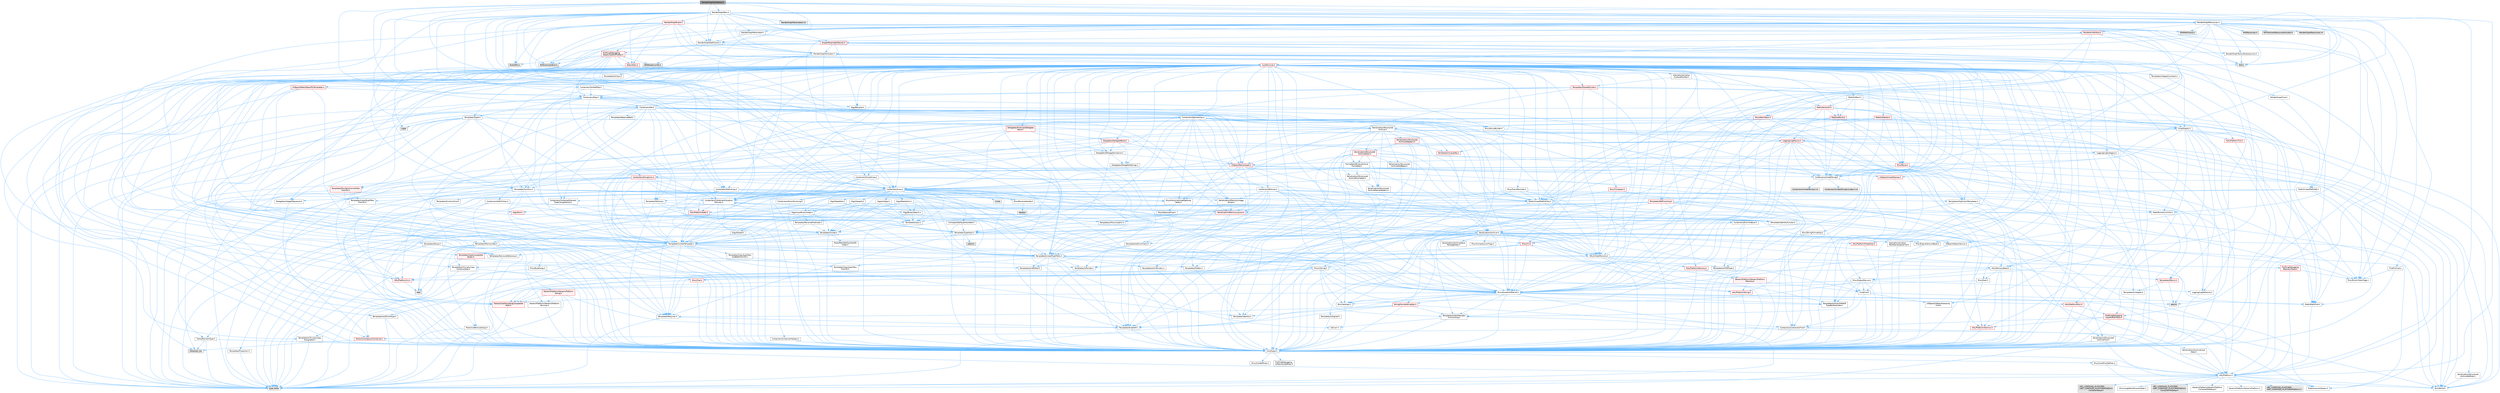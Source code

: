 digraph "RenderGraphValidation.h"
{
 // INTERACTIVE_SVG=YES
 // LATEX_PDF_SIZE
  bgcolor="transparent";
  edge [fontname=Helvetica,fontsize=10,labelfontname=Helvetica,labelfontsize=10];
  node [fontname=Helvetica,fontsize=10,shape=box,height=0.2,width=0.4];
  Node1 [id="Node000001",label="RenderGraphValidation.h",height=0.2,width=0.4,color="gray40", fillcolor="grey60", style="filled", fontcolor="black",tooltip=" "];
  Node1 -> Node2 [id="edge1_Node000001_Node000002",color="steelblue1",style="solid",tooltip=" "];
  Node2 [id="Node000002",label="Containers/Array.h",height=0.2,width=0.4,color="grey40", fillcolor="white", style="filled",URL="$df/dd0/Array_8h.html",tooltip=" "];
  Node2 -> Node3 [id="edge2_Node000002_Node000003",color="steelblue1",style="solid",tooltip=" "];
  Node3 [id="Node000003",label="CoreTypes.h",height=0.2,width=0.4,color="grey40", fillcolor="white", style="filled",URL="$dc/dec/CoreTypes_8h.html",tooltip=" "];
  Node3 -> Node4 [id="edge3_Node000003_Node000004",color="steelblue1",style="solid",tooltip=" "];
  Node4 [id="Node000004",label="HAL/Platform.h",height=0.2,width=0.4,color="grey40", fillcolor="white", style="filled",URL="$d9/dd0/Platform_8h.html",tooltip=" "];
  Node4 -> Node5 [id="edge4_Node000004_Node000005",color="steelblue1",style="solid",tooltip=" "];
  Node5 [id="Node000005",label="Misc/Build.h",height=0.2,width=0.4,color="grey40", fillcolor="white", style="filled",URL="$d3/dbb/Build_8h.html",tooltip=" "];
  Node4 -> Node6 [id="edge5_Node000004_Node000006",color="steelblue1",style="solid",tooltip=" "];
  Node6 [id="Node000006",label="Misc/LargeWorldCoordinates.h",height=0.2,width=0.4,color="grey40", fillcolor="white", style="filled",URL="$d2/dcb/LargeWorldCoordinates_8h.html",tooltip=" "];
  Node4 -> Node7 [id="edge6_Node000004_Node000007",color="steelblue1",style="solid",tooltip=" "];
  Node7 [id="Node000007",label="type_traits",height=0.2,width=0.4,color="grey60", fillcolor="#E0E0E0", style="filled",tooltip=" "];
  Node4 -> Node8 [id="edge7_Node000004_Node000008",color="steelblue1",style="solid",tooltip=" "];
  Node8 [id="Node000008",label="PreprocessorHelpers.h",height=0.2,width=0.4,color="grey40", fillcolor="white", style="filled",URL="$db/ddb/PreprocessorHelpers_8h.html",tooltip=" "];
  Node4 -> Node9 [id="edge8_Node000004_Node000009",color="steelblue1",style="solid",tooltip=" "];
  Node9 [id="Node000009",label="UBT_COMPILED_PLATFORM\l/UBT_COMPILED_PLATFORMPlatform\lCompilerPreSetup.h",height=0.2,width=0.4,color="grey60", fillcolor="#E0E0E0", style="filled",tooltip=" "];
  Node4 -> Node10 [id="edge9_Node000004_Node000010",color="steelblue1",style="solid",tooltip=" "];
  Node10 [id="Node000010",label="GenericPlatform/GenericPlatform\lCompilerPreSetup.h",height=0.2,width=0.4,color="grey40", fillcolor="white", style="filled",URL="$d9/dc8/GenericPlatformCompilerPreSetup_8h.html",tooltip=" "];
  Node4 -> Node11 [id="edge10_Node000004_Node000011",color="steelblue1",style="solid",tooltip=" "];
  Node11 [id="Node000011",label="GenericPlatform/GenericPlatform.h",height=0.2,width=0.4,color="grey40", fillcolor="white", style="filled",URL="$d6/d84/GenericPlatform_8h.html",tooltip=" "];
  Node4 -> Node12 [id="edge11_Node000004_Node000012",color="steelblue1",style="solid",tooltip=" "];
  Node12 [id="Node000012",label="UBT_COMPILED_PLATFORM\l/UBT_COMPILED_PLATFORMPlatform.h",height=0.2,width=0.4,color="grey60", fillcolor="#E0E0E0", style="filled",tooltip=" "];
  Node4 -> Node13 [id="edge12_Node000004_Node000013",color="steelblue1",style="solid",tooltip=" "];
  Node13 [id="Node000013",label="UBT_COMPILED_PLATFORM\l/UBT_COMPILED_PLATFORMPlatform\lCompilerSetup.h",height=0.2,width=0.4,color="grey60", fillcolor="#E0E0E0", style="filled",tooltip=" "];
  Node3 -> Node14 [id="edge13_Node000003_Node000014",color="steelblue1",style="solid",tooltip=" "];
  Node14 [id="Node000014",label="ProfilingDebugging\l/UMemoryDefines.h",height=0.2,width=0.4,color="grey40", fillcolor="white", style="filled",URL="$d2/da2/UMemoryDefines_8h.html",tooltip=" "];
  Node3 -> Node15 [id="edge14_Node000003_Node000015",color="steelblue1",style="solid",tooltip=" "];
  Node15 [id="Node000015",label="Misc/CoreMiscDefines.h",height=0.2,width=0.4,color="grey40", fillcolor="white", style="filled",URL="$da/d38/CoreMiscDefines_8h.html",tooltip=" "];
  Node15 -> Node4 [id="edge15_Node000015_Node000004",color="steelblue1",style="solid",tooltip=" "];
  Node15 -> Node8 [id="edge16_Node000015_Node000008",color="steelblue1",style="solid",tooltip=" "];
  Node3 -> Node16 [id="edge17_Node000003_Node000016",color="steelblue1",style="solid",tooltip=" "];
  Node16 [id="Node000016",label="Misc/CoreDefines.h",height=0.2,width=0.4,color="grey40", fillcolor="white", style="filled",URL="$d3/dd2/CoreDefines_8h.html",tooltip=" "];
  Node2 -> Node17 [id="edge18_Node000002_Node000017",color="steelblue1",style="solid",tooltip=" "];
  Node17 [id="Node000017",label="Misc/AssertionMacros.h",height=0.2,width=0.4,color="grey40", fillcolor="white", style="filled",URL="$d0/dfa/AssertionMacros_8h.html",tooltip=" "];
  Node17 -> Node3 [id="edge19_Node000017_Node000003",color="steelblue1",style="solid",tooltip=" "];
  Node17 -> Node4 [id="edge20_Node000017_Node000004",color="steelblue1",style="solid",tooltip=" "];
  Node17 -> Node18 [id="edge21_Node000017_Node000018",color="steelblue1",style="solid",tooltip=" "];
  Node18 [id="Node000018",label="HAL/PlatformMisc.h",height=0.2,width=0.4,color="red", fillcolor="#FFF0F0", style="filled",URL="$d0/df5/PlatformMisc_8h.html",tooltip=" "];
  Node18 -> Node3 [id="edge22_Node000018_Node000003",color="steelblue1",style="solid",tooltip=" "];
  Node18 -> Node46 [id="edge23_Node000018_Node000046",color="steelblue1",style="solid",tooltip=" "];
  Node46 [id="Node000046",label="ProfilingDebugging\l/CpuProfilerTrace.h",height=0.2,width=0.4,color="red", fillcolor="#FFF0F0", style="filled",URL="$da/dcb/CpuProfilerTrace_8h.html",tooltip=" "];
  Node46 -> Node3 [id="edge24_Node000046_Node000003",color="steelblue1",style="solid",tooltip=" "];
  Node46 -> Node26 [id="edge25_Node000046_Node000026",color="steelblue1",style="solid",tooltip=" "];
  Node26 [id="Node000026",label="Containers/ContainersFwd.h",height=0.2,width=0.4,color="grey40", fillcolor="white", style="filled",URL="$d4/d0a/ContainersFwd_8h.html",tooltip=" "];
  Node26 -> Node4 [id="edge26_Node000026_Node000004",color="steelblue1",style="solid",tooltip=" "];
  Node26 -> Node3 [id="edge27_Node000026_Node000003",color="steelblue1",style="solid",tooltip=" "];
  Node26 -> Node23 [id="edge28_Node000026_Node000023",color="steelblue1",style="solid",tooltip=" "];
  Node23 [id="Node000023",label="Traits/IsContiguousContainer.h",height=0.2,width=0.4,color="red", fillcolor="#FFF0F0", style="filled",URL="$d5/d3c/IsContiguousContainer_8h.html",tooltip=" "];
  Node23 -> Node3 [id="edge29_Node000023_Node000003",color="steelblue1",style="solid",tooltip=" "];
  Node23 -> Node22 [id="edge30_Node000023_Node000022",color="steelblue1",style="solid",tooltip=" "];
  Node22 [id="Node000022",label="initializer_list",height=0.2,width=0.4,color="grey60", fillcolor="#E0E0E0", style="filled",tooltip=" "];
  Node46 -> Node47 [id="edge31_Node000046_Node000047",color="steelblue1",style="solid",tooltip=" "];
  Node47 [id="Node000047",label="HAL/PlatformAtomics.h",height=0.2,width=0.4,color="red", fillcolor="#FFF0F0", style="filled",URL="$d3/d36/PlatformAtomics_8h.html",tooltip=" "];
  Node47 -> Node3 [id="edge32_Node000047_Node000003",color="steelblue1",style="solid",tooltip=" "];
  Node46 -> Node8 [id="edge33_Node000046_Node000008",color="steelblue1",style="solid",tooltip=" "];
  Node46 -> Node5 [id="edge34_Node000046_Node000005",color="steelblue1",style="solid",tooltip=" "];
  Node17 -> Node8 [id="edge35_Node000017_Node000008",color="steelblue1",style="solid",tooltip=" "];
  Node17 -> Node54 [id="edge36_Node000017_Node000054",color="steelblue1",style="solid",tooltip=" "];
  Node54 [id="Node000054",label="Templates/EnableIf.h",height=0.2,width=0.4,color="grey40", fillcolor="white", style="filled",URL="$d7/d60/EnableIf_8h.html",tooltip=" "];
  Node54 -> Node3 [id="edge37_Node000054_Node000003",color="steelblue1",style="solid",tooltip=" "];
  Node17 -> Node55 [id="edge38_Node000017_Node000055",color="steelblue1",style="solid",tooltip=" "];
  Node55 [id="Node000055",label="Templates/IsArrayOrRefOf\lTypeByPredicate.h",height=0.2,width=0.4,color="grey40", fillcolor="white", style="filled",URL="$d6/da1/IsArrayOrRefOfTypeByPredicate_8h.html",tooltip=" "];
  Node55 -> Node3 [id="edge39_Node000055_Node000003",color="steelblue1",style="solid",tooltip=" "];
  Node17 -> Node56 [id="edge40_Node000017_Node000056",color="steelblue1",style="solid",tooltip=" "];
  Node56 [id="Node000056",label="Templates/IsValidVariadic\lFunctionArg.h",height=0.2,width=0.4,color="grey40", fillcolor="white", style="filled",URL="$d0/dc8/IsValidVariadicFunctionArg_8h.html",tooltip=" "];
  Node56 -> Node3 [id="edge41_Node000056_Node000003",color="steelblue1",style="solid",tooltip=" "];
  Node56 -> Node57 [id="edge42_Node000056_Node000057",color="steelblue1",style="solid",tooltip=" "];
  Node57 [id="Node000057",label="IsEnum.h",height=0.2,width=0.4,color="grey40", fillcolor="white", style="filled",URL="$d4/de5/IsEnum_8h.html",tooltip=" "];
  Node56 -> Node7 [id="edge43_Node000056_Node000007",color="steelblue1",style="solid",tooltip=" "];
  Node17 -> Node58 [id="edge44_Node000017_Node000058",color="steelblue1",style="solid",tooltip=" "];
  Node58 [id="Node000058",label="Traits/IsCharEncodingCompatible\lWith.h",height=0.2,width=0.4,color="red", fillcolor="#FFF0F0", style="filled",URL="$df/dd1/IsCharEncodingCompatibleWith_8h.html",tooltip=" "];
  Node58 -> Node7 [id="edge45_Node000058_Node000007",color="steelblue1",style="solid",tooltip=" "];
  Node17 -> Node60 [id="edge46_Node000017_Node000060",color="steelblue1",style="solid",tooltip=" "];
  Node60 [id="Node000060",label="Misc/VarArgs.h",height=0.2,width=0.4,color="grey40", fillcolor="white", style="filled",URL="$d5/d6f/VarArgs_8h.html",tooltip=" "];
  Node60 -> Node3 [id="edge47_Node000060_Node000003",color="steelblue1",style="solid",tooltip=" "];
  Node17 -> Node61 [id="edge48_Node000017_Node000061",color="steelblue1",style="solid",tooltip=" "];
  Node61 [id="Node000061",label="String/FormatStringSan.h",height=0.2,width=0.4,color="red", fillcolor="#FFF0F0", style="filled",URL="$d3/d8b/FormatStringSan_8h.html",tooltip=" "];
  Node61 -> Node7 [id="edge49_Node000061_Node000007",color="steelblue1",style="solid",tooltip=" "];
  Node61 -> Node3 [id="edge50_Node000061_Node000003",color="steelblue1",style="solid",tooltip=" "];
  Node61 -> Node62 [id="edge51_Node000061_Node000062",color="steelblue1",style="solid",tooltip=" "];
  Node62 [id="Node000062",label="Templates/Requires.h",height=0.2,width=0.4,color="grey40", fillcolor="white", style="filled",URL="$dc/d96/Requires_8h.html",tooltip=" "];
  Node62 -> Node54 [id="edge52_Node000062_Node000054",color="steelblue1",style="solid",tooltip=" "];
  Node62 -> Node7 [id="edge53_Node000062_Node000007",color="steelblue1",style="solid",tooltip=" "];
  Node61 -> Node63 [id="edge54_Node000061_Node000063",color="steelblue1",style="solid",tooltip=" "];
  Node63 [id="Node000063",label="Templates/Identity.h",height=0.2,width=0.4,color="grey40", fillcolor="white", style="filled",URL="$d0/dd5/Identity_8h.html",tooltip=" "];
  Node61 -> Node56 [id="edge55_Node000061_Node000056",color="steelblue1",style="solid",tooltip=" "];
  Node61 -> Node26 [id="edge56_Node000061_Node000026",color="steelblue1",style="solid",tooltip=" "];
  Node17 -> Node67 [id="edge57_Node000017_Node000067",color="steelblue1",style="solid",tooltip=" "];
  Node67 [id="Node000067",label="atomic",height=0.2,width=0.4,color="grey60", fillcolor="#E0E0E0", style="filled",tooltip=" "];
  Node2 -> Node68 [id="edge58_Node000002_Node000068",color="steelblue1",style="solid",tooltip=" "];
  Node68 [id="Node000068",label="Misc/IntrusiveUnsetOptional\lState.h",height=0.2,width=0.4,color="grey40", fillcolor="white", style="filled",URL="$d2/d0a/IntrusiveUnsetOptionalState_8h.html",tooltip=" "];
  Node68 -> Node69 [id="edge59_Node000068_Node000069",color="steelblue1",style="solid",tooltip=" "];
  Node69 [id="Node000069",label="Misc/OptionalFwd.h",height=0.2,width=0.4,color="grey40", fillcolor="white", style="filled",URL="$dc/d50/OptionalFwd_8h.html",tooltip=" "];
  Node2 -> Node70 [id="edge60_Node000002_Node000070",color="steelblue1",style="solid",tooltip=" "];
  Node70 [id="Node000070",label="Misc/ReverseIterate.h",height=0.2,width=0.4,color="grey40", fillcolor="white", style="filled",URL="$db/de3/ReverseIterate_8h.html",tooltip=" "];
  Node70 -> Node4 [id="edge61_Node000070_Node000004",color="steelblue1",style="solid",tooltip=" "];
  Node70 -> Node71 [id="edge62_Node000070_Node000071",color="steelblue1",style="solid",tooltip=" "];
  Node71 [id="Node000071",label="iterator",height=0.2,width=0.4,color="grey60", fillcolor="#E0E0E0", style="filled",tooltip=" "];
  Node2 -> Node72 [id="edge63_Node000002_Node000072",color="steelblue1",style="solid",tooltip=" "];
  Node72 [id="Node000072",label="HAL/UnrealMemory.h",height=0.2,width=0.4,color="grey40", fillcolor="white", style="filled",URL="$d9/d96/UnrealMemory_8h.html",tooltip=" "];
  Node72 -> Node3 [id="edge64_Node000072_Node000003",color="steelblue1",style="solid",tooltip=" "];
  Node72 -> Node73 [id="edge65_Node000072_Node000073",color="steelblue1",style="solid",tooltip=" "];
  Node73 [id="Node000073",label="GenericPlatform/GenericPlatform\lMemory.h",height=0.2,width=0.4,color="red", fillcolor="#FFF0F0", style="filled",URL="$dd/d22/GenericPlatformMemory_8h.html",tooltip=" "];
  Node73 -> Node25 [id="edge66_Node000073_Node000025",color="steelblue1",style="solid",tooltip=" "];
  Node25 [id="Node000025",label="CoreFwd.h",height=0.2,width=0.4,color="grey40", fillcolor="white", style="filled",URL="$d1/d1e/CoreFwd_8h.html",tooltip=" "];
  Node25 -> Node3 [id="edge67_Node000025_Node000003",color="steelblue1",style="solid",tooltip=" "];
  Node25 -> Node26 [id="edge68_Node000025_Node000026",color="steelblue1",style="solid",tooltip=" "];
  Node25 -> Node27 [id="edge69_Node000025_Node000027",color="steelblue1",style="solid",tooltip=" "];
  Node27 [id="Node000027",label="Math/MathFwd.h",height=0.2,width=0.4,color="grey40", fillcolor="white", style="filled",URL="$d2/d10/MathFwd_8h.html",tooltip=" "];
  Node27 -> Node4 [id="edge70_Node000027_Node000004",color="steelblue1",style="solid",tooltip=" "];
  Node25 -> Node28 [id="edge71_Node000025_Node000028",color="steelblue1",style="solid",tooltip=" "];
  Node28 [id="Node000028",label="UObject/UObjectHierarchy\lFwd.h",height=0.2,width=0.4,color="grey40", fillcolor="white", style="filled",URL="$d3/d13/UObjectHierarchyFwd_8h.html",tooltip=" "];
  Node73 -> Node3 [id="edge72_Node000073_Node000003",color="steelblue1",style="solid",tooltip=" "];
  Node73 -> Node74 [id="edge73_Node000073_Node000074",color="steelblue1",style="solid",tooltip=" "];
  Node74 [id="Node000074",label="HAL/PlatformString.h",height=0.2,width=0.4,color="red", fillcolor="#FFF0F0", style="filled",URL="$db/db5/PlatformString_8h.html",tooltip=" "];
  Node74 -> Node3 [id="edge74_Node000074_Node000003",color="steelblue1",style="solid",tooltip=" "];
  Node72 -> Node76 [id="edge75_Node000072_Node000076",color="steelblue1",style="solid",tooltip=" "];
  Node76 [id="Node000076",label="HAL/MemoryBase.h",height=0.2,width=0.4,color="grey40", fillcolor="white", style="filled",URL="$d6/d9f/MemoryBase_8h.html",tooltip=" "];
  Node76 -> Node3 [id="edge76_Node000076_Node000003",color="steelblue1",style="solid",tooltip=" "];
  Node76 -> Node47 [id="edge77_Node000076_Node000047",color="steelblue1",style="solid",tooltip=" "];
  Node76 -> Node30 [id="edge78_Node000076_Node000030",color="steelblue1",style="solid",tooltip=" "];
  Node30 [id="Node000030",label="HAL/PlatformCrt.h",height=0.2,width=0.4,color="red", fillcolor="#FFF0F0", style="filled",URL="$d8/d75/PlatformCrt_8h.html",tooltip=" "];
  Node30 -> Node31 [id="edge79_Node000030_Node000031",color="steelblue1",style="solid",tooltip=" "];
  Node31 [id="Node000031",label="new",height=0.2,width=0.4,color="grey60", fillcolor="#E0E0E0", style="filled",tooltip=" "];
  Node76 -> Node77 [id="edge80_Node000076_Node000077",color="steelblue1",style="solid",tooltip=" "];
  Node77 [id="Node000077",label="Misc/Exec.h",height=0.2,width=0.4,color="grey40", fillcolor="white", style="filled",URL="$de/ddb/Exec_8h.html",tooltip=" "];
  Node77 -> Node3 [id="edge81_Node000077_Node000003",color="steelblue1",style="solid",tooltip=" "];
  Node77 -> Node17 [id="edge82_Node000077_Node000017",color="steelblue1",style="solid",tooltip=" "];
  Node76 -> Node78 [id="edge83_Node000076_Node000078",color="steelblue1",style="solid",tooltip=" "];
  Node78 [id="Node000078",label="Misc/OutputDevice.h",height=0.2,width=0.4,color="grey40", fillcolor="white", style="filled",URL="$d7/d32/OutputDevice_8h.html",tooltip=" "];
  Node78 -> Node25 [id="edge84_Node000078_Node000025",color="steelblue1",style="solid",tooltip=" "];
  Node78 -> Node3 [id="edge85_Node000078_Node000003",color="steelblue1",style="solid",tooltip=" "];
  Node78 -> Node79 [id="edge86_Node000078_Node000079",color="steelblue1",style="solid",tooltip=" "];
  Node79 [id="Node000079",label="Logging/LogVerbosity.h",height=0.2,width=0.4,color="grey40", fillcolor="white", style="filled",URL="$d2/d8f/LogVerbosity_8h.html",tooltip=" "];
  Node79 -> Node3 [id="edge87_Node000079_Node000003",color="steelblue1",style="solid",tooltip=" "];
  Node78 -> Node60 [id="edge88_Node000078_Node000060",color="steelblue1",style="solid",tooltip=" "];
  Node78 -> Node55 [id="edge89_Node000078_Node000055",color="steelblue1",style="solid",tooltip=" "];
  Node78 -> Node56 [id="edge90_Node000078_Node000056",color="steelblue1",style="solid",tooltip=" "];
  Node78 -> Node58 [id="edge91_Node000078_Node000058",color="steelblue1",style="solid",tooltip=" "];
  Node76 -> Node80 [id="edge92_Node000076_Node000080",color="steelblue1",style="solid",tooltip=" "];
  Node80 [id="Node000080",label="Templates/Atomic.h",height=0.2,width=0.4,color="red", fillcolor="#FFF0F0", style="filled",URL="$d3/d91/Atomic_8h.html",tooltip=" "];
  Node80 -> Node83 [id="edge93_Node000080_Node000083",color="steelblue1",style="solid",tooltip=" "];
  Node83 [id="Node000083",label="Templates/IsIntegral.h",height=0.2,width=0.4,color="grey40", fillcolor="white", style="filled",URL="$da/d64/IsIntegral_8h.html",tooltip=" "];
  Node83 -> Node3 [id="edge94_Node000083_Node000003",color="steelblue1",style="solid",tooltip=" "];
  Node80 -> Node67 [id="edge95_Node000080_Node000067",color="steelblue1",style="solid",tooltip=" "];
  Node72 -> Node89 [id="edge96_Node000072_Node000089",color="steelblue1",style="solid",tooltip=" "];
  Node89 [id="Node000089",label="HAL/PlatformMemory.h",height=0.2,width=0.4,color="red", fillcolor="#FFF0F0", style="filled",URL="$de/d68/PlatformMemory_8h.html",tooltip=" "];
  Node89 -> Node3 [id="edge97_Node000089_Node000003",color="steelblue1",style="solid",tooltip=" "];
  Node89 -> Node73 [id="edge98_Node000089_Node000073",color="steelblue1",style="solid",tooltip=" "];
  Node72 -> Node91 [id="edge99_Node000072_Node000091",color="steelblue1",style="solid",tooltip=" "];
  Node91 [id="Node000091",label="ProfilingDebugging\l/MemoryTrace.h",height=0.2,width=0.4,color="red", fillcolor="#FFF0F0", style="filled",URL="$da/dd7/MemoryTrace_8h.html",tooltip=" "];
  Node91 -> Node4 [id="edge100_Node000091_Node000004",color="steelblue1",style="solid",tooltip=" "];
  Node91 -> Node42 [id="edge101_Node000091_Node000042",color="steelblue1",style="solid",tooltip=" "];
  Node42 [id="Node000042",label="Misc/EnumClassFlags.h",height=0.2,width=0.4,color="grey40", fillcolor="white", style="filled",URL="$d8/de7/EnumClassFlags_8h.html",tooltip=" "];
  Node72 -> Node92 [id="edge102_Node000072_Node000092",color="steelblue1",style="solid",tooltip=" "];
  Node92 [id="Node000092",label="Templates/IsPointer.h",height=0.2,width=0.4,color="grey40", fillcolor="white", style="filled",URL="$d7/d05/IsPointer_8h.html",tooltip=" "];
  Node92 -> Node3 [id="edge103_Node000092_Node000003",color="steelblue1",style="solid",tooltip=" "];
  Node2 -> Node93 [id="edge104_Node000002_Node000093",color="steelblue1",style="solid",tooltip=" "];
  Node93 [id="Node000093",label="Templates/UnrealTypeTraits.h",height=0.2,width=0.4,color="grey40", fillcolor="white", style="filled",URL="$d2/d2d/UnrealTypeTraits_8h.html",tooltip=" "];
  Node93 -> Node3 [id="edge105_Node000093_Node000003",color="steelblue1",style="solid",tooltip=" "];
  Node93 -> Node92 [id="edge106_Node000093_Node000092",color="steelblue1",style="solid",tooltip=" "];
  Node93 -> Node17 [id="edge107_Node000093_Node000017",color="steelblue1",style="solid",tooltip=" "];
  Node93 -> Node85 [id="edge108_Node000093_Node000085",color="steelblue1",style="solid",tooltip=" "];
  Node85 [id="Node000085",label="Templates/AndOrNot.h",height=0.2,width=0.4,color="grey40", fillcolor="white", style="filled",URL="$db/d0a/AndOrNot_8h.html",tooltip=" "];
  Node85 -> Node3 [id="edge109_Node000085_Node000003",color="steelblue1",style="solid",tooltip=" "];
  Node93 -> Node54 [id="edge110_Node000093_Node000054",color="steelblue1",style="solid",tooltip=" "];
  Node93 -> Node94 [id="edge111_Node000093_Node000094",color="steelblue1",style="solid",tooltip=" "];
  Node94 [id="Node000094",label="Templates/IsArithmetic.h",height=0.2,width=0.4,color="grey40", fillcolor="white", style="filled",URL="$d2/d5d/IsArithmetic_8h.html",tooltip=" "];
  Node94 -> Node3 [id="edge112_Node000094_Node000003",color="steelblue1",style="solid",tooltip=" "];
  Node93 -> Node57 [id="edge113_Node000093_Node000057",color="steelblue1",style="solid",tooltip=" "];
  Node93 -> Node95 [id="edge114_Node000093_Node000095",color="steelblue1",style="solid",tooltip=" "];
  Node95 [id="Node000095",label="Templates/Models.h",height=0.2,width=0.4,color="grey40", fillcolor="white", style="filled",URL="$d3/d0c/Models_8h.html",tooltip=" "];
  Node95 -> Node63 [id="edge115_Node000095_Node000063",color="steelblue1",style="solid",tooltip=" "];
  Node93 -> Node96 [id="edge116_Node000093_Node000096",color="steelblue1",style="solid",tooltip=" "];
  Node96 [id="Node000096",label="Templates/IsPODType.h",height=0.2,width=0.4,color="grey40", fillcolor="white", style="filled",URL="$d7/db1/IsPODType_8h.html",tooltip=" "];
  Node96 -> Node3 [id="edge117_Node000096_Node000003",color="steelblue1",style="solid",tooltip=" "];
  Node93 -> Node97 [id="edge118_Node000093_Node000097",color="steelblue1",style="solid",tooltip=" "];
  Node97 [id="Node000097",label="Templates/IsUECoreType.h",height=0.2,width=0.4,color="grey40", fillcolor="white", style="filled",URL="$d1/db8/IsUECoreType_8h.html",tooltip=" "];
  Node97 -> Node3 [id="edge119_Node000097_Node000003",color="steelblue1",style="solid",tooltip=" "];
  Node97 -> Node7 [id="edge120_Node000097_Node000007",color="steelblue1",style="solid",tooltip=" "];
  Node93 -> Node86 [id="edge121_Node000093_Node000086",color="steelblue1",style="solid",tooltip=" "];
  Node86 [id="Node000086",label="Templates/IsTriviallyCopy\lConstructible.h",height=0.2,width=0.4,color="grey40", fillcolor="white", style="filled",URL="$d3/d78/IsTriviallyCopyConstructible_8h.html",tooltip=" "];
  Node86 -> Node3 [id="edge122_Node000086_Node000003",color="steelblue1",style="solid",tooltip=" "];
  Node86 -> Node7 [id="edge123_Node000086_Node000007",color="steelblue1",style="solid",tooltip=" "];
  Node2 -> Node98 [id="edge124_Node000002_Node000098",color="steelblue1",style="solid",tooltip=" "];
  Node98 [id="Node000098",label="Templates/UnrealTemplate.h",height=0.2,width=0.4,color="grey40", fillcolor="white", style="filled",URL="$d4/d24/UnrealTemplate_8h.html",tooltip=" "];
  Node98 -> Node3 [id="edge125_Node000098_Node000003",color="steelblue1",style="solid",tooltip=" "];
  Node98 -> Node92 [id="edge126_Node000098_Node000092",color="steelblue1",style="solid",tooltip=" "];
  Node98 -> Node72 [id="edge127_Node000098_Node000072",color="steelblue1",style="solid",tooltip=" "];
  Node98 -> Node99 [id="edge128_Node000098_Node000099",color="steelblue1",style="solid",tooltip=" "];
  Node99 [id="Node000099",label="Templates/CopyQualifiers\lAndRefsFromTo.h",height=0.2,width=0.4,color="grey40", fillcolor="white", style="filled",URL="$d3/db3/CopyQualifiersAndRefsFromTo_8h.html",tooltip=" "];
  Node99 -> Node100 [id="edge129_Node000099_Node000100",color="steelblue1",style="solid",tooltip=" "];
  Node100 [id="Node000100",label="Templates/CopyQualifiers\lFromTo.h",height=0.2,width=0.4,color="grey40", fillcolor="white", style="filled",URL="$d5/db4/CopyQualifiersFromTo_8h.html",tooltip=" "];
  Node98 -> Node93 [id="edge130_Node000098_Node000093",color="steelblue1",style="solid",tooltip=" "];
  Node98 -> Node101 [id="edge131_Node000098_Node000101",color="steelblue1",style="solid",tooltip=" "];
  Node101 [id="Node000101",label="Templates/RemoveReference.h",height=0.2,width=0.4,color="grey40", fillcolor="white", style="filled",URL="$da/dbe/RemoveReference_8h.html",tooltip=" "];
  Node101 -> Node3 [id="edge132_Node000101_Node000003",color="steelblue1",style="solid",tooltip=" "];
  Node98 -> Node62 [id="edge133_Node000098_Node000062",color="steelblue1",style="solid",tooltip=" "];
  Node98 -> Node102 [id="edge134_Node000098_Node000102",color="steelblue1",style="solid",tooltip=" "];
  Node102 [id="Node000102",label="Templates/TypeCompatible\lBytes.h",height=0.2,width=0.4,color="red", fillcolor="#FFF0F0", style="filled",URL="$df/d0a/TypeCompatibleBytes_8h.html",tooltip=" "];
  Node102 -> Node3 [id="edge135_Node000102_Node000003",color="steelblue1",style="solid",tooltip=" "];
  Node102 -> Node31 [id="edge136_Node000102_Node000031",color="steelblue1",style="solid",tooltip=" "];
  Node102 -> Node7 [id="edge137_Node000102_Node000007",color="steelblue1",style="solid",tooltip=" "];
  Node98 -> Node63 [id="edge138_Node000098_Node000063",color="steelblue1",style="solid",tooltip=" "];
  Node98 -> Node23 [id="edge139_Node000098_Node000023",color="steelblue1",style="solid",tooltip=" "];
  Node98 -> Node103 [id="edge140_Node000098_Node000103",color="steelblue1",style="solid",tooltip=" "];
  Node103 [id="Node000103",label="Traits/UseBitwiseSwap.h",height=0.2,width=0.4,color="grey40", fillcolor="white", style="filled",URL="$db/df3/UseBitwiseSwap_8h.html",tooltip=" "];
  Node103 -> Node3 [id="edge141_Node000103_Node000003",color="steelblue1",style="solid",tooltip=" "];
  Node103 -> Node7 [id="edge142_Node000103_Node000007",color="steelblue1",style="solid",tooltip=" "];
  Node98 -> Node7 [id="edge143_Node000098_Node000007",color="steelblue1",style="solid",tooltip=" "];
  Node2 -> Node104 [id="edge144_Node000002_Node000104",color="steelblue1",style="solid",tooltip=" "];
  Node104 [id="Node000104",label="Containers/AllowShrinking.h",height=0.2,width=0.4,color="grey40", fillcolor="white", style="filled",URL="$d7/d1a/AllowShrinking_8h.html",tooltip=" "];
  Node104 -> Node3 [id="edge145_Node000104_Node000003",color="steelblue1",style="solid",tooltip=" "];
  Node2 -> Node105 [id="edge146_Node000002_Node000105",color="steelblue1",style="solid",tooltip=" "];
  Node105 [id="Node000105",label="Containers/ContainerAllocation\lPolicies.h",height=0.2,width=0.4,color="grey40", fillcolor="white", style="filled",URL="$d7/dff/ContainerAllocationPolicies_8h.html",tooltip=" "];
  Node105 -> Node3 [id="edge147_Node000105_Node000003",color="steelblue1",style="solid",tooltip=" "];
  Node105 -> Node106 [id="edge148_Node000105_Node000106",color="steelblue1",style="solid",tooltip=" "];
  Node106 [id="Node000106",label="Containers/ContainerHelpers.h",height=0.2,width=0.4,color="grey40", fillcolor="white", style="filled",URL="$d7/d33/ContainerHelpers_8h.html",tooltip=" "];
  Node106 -> Node3 [id="edge149_Node000106_Node000003",color="steelblue1",style="solid",tooltip=" "];
  Node105 -> Node105 [id="edge150_Node000105_Node000105",color="steelblue1",style="solid",tooltip=" "];
  Node105 -> Node107 [id="edge151_Node000105_Node000107",color="steelblue1",style="solid",tooltip=" "];
  Node107 [id="Node000107",label="HAL/PlatformMath.h",height=0.2,width=0.4,color="red", fillcolor="#FFF0F0", style="filled",URL="$dc/d53/PlatformMath_8h.html",tooltip=" "];
  Node107 -> Node3 [id="edge152_Node000107_Node000003",color="steelblue1",style="solid",tooltip=" "];
  Node105 -> Node72 [id="edge153_Node000105_Node000072",color="steelblue1",style="solid",tooltip=" "];
  Node105 -> Node40 [id="edge154_Node000105_Node000040",color="steelblue1",style="solid",tooltip=" "];
  Node40 [id="Node000040",label="Math/NumericLimits.h",height=0.2,width=0.4,color="grey40", fillcolor="white", style="filled",URL="$df/d1b/NumericLimits_8h.html",tooltip=" "];
  Node40 -> Node3 [id="edge155_Node000040_Node000003",color="steelblue1",style="solid",tooltip=" "];
  Node105 -> Node17 [id="edge156_Node000105_Node000017",color="steelblue1",style="solid",tooltip=" "];
  Node105 -> Node115 [id="edge157_Node000105_Node000115",color="steelblue1",style="solid",tooltip=" "];
  Node115 [id="Node000115",label="Templates/IsPolymorphic.h",height=0.2,width=0.4,color="grey40", fillcolor="white", style="filled",URL="$dc/d20/IsPolymorphic_8h.html",tooltip=" "];
  Node105 -> Node116 [id="edge158_Node000105_Node000116",color="steelblue1",style="solid",tooltip=" "];
  Node116 [id="Node000116",label="Templates/MemoryOps.h",height=0.2,width=0.4,color="grey40", fillcolor="white", style="filled",URL="$db/dea/MemoryOps_8h.html",tooltip=" "];
  Node116 -> Node3 [id="edge159_Node000116_Node000003",color="steelblue1",style="solid",tooltip=" "];
  Node116 -> Node72 [id="edge160_Node000116_Node000072",color="steelblue1",style="solid",tooltip=" "];
  Node116 -> Node87 [id="edge161_Node000116_Node000087",color="steelblue1",style="solid",tooltip=" "];
  Node87 [id="Node000087",label="Templates/IsTriviallyCopy\lAssignable.h",height=0.2,width=0.4,color="grey40", fillcolor="white", style="filled",URL="$d2/df2/IsTriviallyCopyAssignable_8h.html",tooltip=" "];
  Node87 -> Node3 [id="edge162_Node000087_Node000003",color="steelblue1",style="solid",tooltip=" "];
  Node87 -> Node7 [id="edge163_Node000087_Node000007",color="steelblue1",style="solid",tooltip=" "];
  Node116 -> Node86 [id="edge164_Node000116_Node000086",color="steelblue1",style="solid",tooltip=" "];
  Node116 -> Node62 [id="edge165_Node000116_Node000062",color="steelblue1",style="solid",tooltip=" "];
  Node116 -> Node93 [id="edge166_Node000116_Node000093",color="steelblue1",style="solid",tooltip=" "];
  Node116 -> Node103 [id="edge167_Node000116_Node000103",color="steelblue1",style="solid",tooltip=" "];
  Node116 -> Node31 [id="edge168_Node000116_Node000031",color="steelblue1",style="solid",tooltip=" "];
  Node116 -> Node7 [id="edge169_Node000116_Node000007",color="steelblue1",style="solid",tooltip=" "];
  Node105 -> Node102 [id="edge170_Node000105_Node000102",color="steelblue1",style="solid",tooltip=" "];
  Node105 -> Node7 [id="edge171_Node000105_Node000007",color="steelblue1",style="solid",tooltip=" "];
  Node2 -> Node117 [id="edge172_Node000002_Node000117",color="steelblue1",style="solid",tooltip=" "];
  Node117 [id="Node000117",label="Containers/ContainerElement\lTypeCompatibility.h",height=0.2,width=0.4,color="grey40", fillcolor="white", style="filled",URL="$df/ddf/ContainerElementTypeCompatibility_8h.html",tooltip=" "];
  Node117 -> Node3 [id="edge173_Node000117_Node000003",color="steelblue1",style="solid",tooltip=" "];
  Node117 -> Node93 [id="edge174_Node000117_Node000093",color="steelblue1",style="solid",tooltip=" "];
  Node2 -> Node118 [id="edge175_Node000002_Node000118",color="steelblue1",style="solid",tooltip=" "];
  Node118 [id="Node000118",label="Serialization/Archive.h",height=0.2,width=0.4,color="grey40", fillcolor="white", style="filled",URL="$d7/d3b/Archive_8h.html",tooltip=" "];
  Node118 -> Node25 [id="edge176_Node000118_Node000025",color="steelblue1",style="solid",tooltip=" "];
  Node118 -> Node3 [id="edge177_Node000118_Node000003",color="steelblue1",style="solid",tooltip=" "];
  Node118 -> Node119 [id="edge178_Node000118_Node000119",color="steelblue1",style="solid",tooltip=" "];
  Node119 [id="Node000119",label="HAL/PlatformProperties.h",height=0.2,width=0.4,color="red", fillcolor="#FFF0F0", style="filled",URL="$d9/db0/PlatformProperties_8h.html",tooltip=" "];
  Node119 -> Node3 [id="edge179_Node000119_Node000003",color="steelblue1",style="solid",tooltip=" "];
  Node118 -> Node122 [id="edge180_Node000118_Node000122",color="steelblue1",style="solid",tooltip=" "];
  Node122 [id="Node000122",label="Internationalization\l/TextNamespaceFwd.h",height=0.2,width=0.4,color="grey40", fillcolor="white", style="filled",URL="$d8/d97/TextNamespaceFwd_8h.html",tooltip=" "];
  Node122 -> Node3 [id="edge181_Node000122_Node000003",color="steelblue1",style="solid",tooltip=" "];
  Node118 -> Node27 [id="edge182_Node000118_Node000027",color="steelblue1",style="solid",tooltip=" "];
  Node118 -> Node17 [id="edge183_Node000118_Node000017",color="steelblue1",style="solid",tooltip=" "];
  Node118 -> Node5 [id="edge184_Node000118_Node000005",color="steelblue1",style="solid",tooltip=" "];
  Node118 -> Node41 [id="edge185_Node000118_Node000041",color="steelblue1",style="solid",tooltip=" "];
  Node41 [id="Node000041",label="Misc/CompressionFlags.h",height=0.2,width=0.4,color="grey40", fillcolor="white", style="filled",URL="$d9/d76/CompressionFlags_8h.html",tooltip=" "];
  Node118 -> Node123 [id="edge186_Node000118_Node000123",color="steelblue1",style="solid",tooltip=" "];
  Node123 [id="Node000123",label="Misc/EngineVersionBase.h",height=0.2,width=0.4,color="grey40", fillcolor="white", style="filled",URL="$d5/d2b/EngineVersionBase_8h.html",tooltip=" "];
  Node123 -> Node3 [id="edge187_Node000123_Node000003",color="steelblue1",style="solid",tooltip=" "];
  Node118 -> Node60 [id="edge188_Node000118_Node000060",color="steelblue1",style="solid",tooltip=" "];
  Node118 -> Node124 [id="edge189_Node000118_Node000124",color="steelblue1",style="solid",tooltip=" "];
  Node124 [id="Node000124",label="Serialization/ArchiveCook\lData.h",height=0.2,width=0.4,color="grey40", fillcolor="white", style="filled",URL="$dc/db6/ArchiveCookData_8h.html",tooltip=" "];
  Node124 -> Node4 [id="edge190_Node000124_Node000004",color="steelblue1",style="solid",tooltip=" "];
  Node118 -> Node125 [id="edge191_Node000118_Node000125",color="steelblue1",style="solid",tooltip=" "];
  Node125 [id="Node000125",label="Serialization/ArchiveSave\lPackageData.h",height=0.2,width=0.4,color="grey40", fillcolor="white", style="filled",URL="$d1/d37/ArchiveSavePackageData_8h.html",tooltip=" "];
  Node118 -> Node54 [id="edge192_Node000118_Node000054",color="steelblue1",style="solid",tooltip=" "];
  Node118 -> Node55 [id="edge193_Node000118_Node000055",color="steelblue1",style="solid",tooltip=" "];
  Node118 -> Node126 [id="edge194_Node000118_Node000126",color="steelblue1",style="solid",tooltip=" "];
  Node126 [id="Node000126",label="Templates/IsEnumClass.h",height=0.2,width=0.4,color="grey40", fillcolor="white", style="filled",URL="$d7/d15/IsEnumClass_8h.html",tooltip=" "];
  Node126 -> Node3 [id="edge195_Node000126_Node000003",color="steelblue1",style="solid",tooltip=" "];
  Node126 -> Node85 [id="edge196_Node000126_Node000085",color="steelblue1",style="solid",tooltip=" "];
  Node118 -> Node112 [id="edge197_Node000118_Node000112",color="steelblue1",style="solid",tooltip=" "];
  Node112 [id="Node000112",label="Templates/IsSigned.h",height=0.2,width=0.4,color="grey40", fillcolor="white", style="filled",URL="$d8/dd8/IsSigned_8h.html",tooltip=" "];
  Node112 -> Node3 [id="edge198_Node000112_Node000003",color="steelblue1",style="solid",tooltip=" "];
  Node118 -> Node56 [id="edge199_Node000118_Node000056",color="steelblue1",style="solid",tooltip=" "];
  Node118 -> Node98 [id="edge200_Node000118_Node000098",color="steelblue1",style="solid",tooltip=" "];
  Node118 -> Node58 [id="edge201_Node000118_Node000058",color="steelblue1",style="solid",tooltip=" "];
  Node118 -> Node127 [id="edge202_Node000118_Node000127",color="steelblue1",style="solid",tooltip=" "];
  Node127 [id="Node000127",label="UObject/ObjectVersion.h",height=0.2,width=0.4,color="grey40", fillcolor="white", style="filled",URL="$da/d63/ObjectVersion_8h.html",tooltip=" "];
  Node127 -> Node3 [id="edge203_Node000127_Node000003",color="steelblue1",style="solid",tooltip=" "];
  Node2 -> Node128 [id="edge204_Node000002_Node000128",color="steelblue1",style="solid",tooltip=" "];
  Node128 [id="Node000128",label="Serialization/MemoryImage\lWriter.h",height=0.2,width=0.4,color="grey40", fillcolor="white", style="filled",URL="$d0/d08/MemoryImageWriter_8h.html",tooltip=" "];
  Node128 -> Node3 [id="edge205_Node000128_Node000003",color="steelblue1",style="solid",tooltip=" "];
  Node128 -> Node129 [id="edge206_Node000128_Node000129",color="steelblue1",style="solid",tooltip=" "];
  Node129 [id="Node000129",label="Serialization/MemoryLayout.h",height=0.2,width=0.4,color="red", fillcolor="#FFF0F0", style="filled",URL="$d7/d66/MemoryLayout_8h.html",tooltip=" "];
  Node129 -> Node132 [id="edge207_Node000129_Node000132",color="steelblue1",style="solid",tooltip=" "];
  Node132 [id="Node000132",label="Containers/EnumAsByte.h",height=0.2,width=0.4,color="grey40", fillcolor="white", style="filled",URL="$d6/d9a/EnumAsByte_8h.html",tooltip=" "];
  Node132 -> Node3 [id="edge208_Node000132_Node000003",color="steelblue1",style="solid",tooltip=" "];
  Node132 -> Node96 [id="edge209_Node000132_Node000096",color="steelblue1",style="solid",tooltip=" "];
  Node132 -> Node133 [id="edge210_Node000132_Node000133",color="steelblue1",style="solid",tooltip=" "];
  Node133 [id="Node000133",label="Templates/TypeHash.h",height=0.2,width=0.4,color="grey40", fillcolor="white", style="filled",URL="$d1/d62/TypeHash_8h.html",tooltip=" "];
  Node133 -> Node3 [id="edge211_Node000133_Node000003",color="steelblue1",style="solid",tooltip=" "];
  Node133 -> Node62 [id="edge212_Node000133_Node000062",color="steelblue1",style="solid",tooltip=" "];
  Node133 -> Node134 [id="edge213_Node000133_Node000134",color="steelblue1",style="solid",tooltip=" "];
  Node134 [id="Node000134",label="Misc/Crc.h",height=0.2,width=0.4,color="red", fillcolor="#FFF0F0", style="filled",URL="$d4/dd2/Crc_8h.html",tooltip=" "];
  Node134 -> Node3 [id="edge214_Node000134_Node000003",color="steelblue1",style="solid",tooltip=" "];
  Node134 -> Node74 [id="edge215_Node000134_Node000074",color="steelblue1",style="solid",tooltip=" "];
  Node134 -> Node17 [id="edge216_Node000134_Node000017",color="steelblue1",style="solid",tooltip=" "];
  Node134 -> Node135 [id="edge217_Node000134_Node000135",color="steelblue1",style="solid",tooltip=" "];
  Node135 [id="Node000135",label="Misc/CString.h",height=0.2,width=0.4,color="grey40", fillcolor="white", style="filled",URL="$d2/d49/CString_8h.html",tooltip=" "];
  Node135 -> Node3 [id="edge218_Node000135_Node000003",color="steelblue1",style="solid",tooltip=" "];
  Node135 -> Node30 [id="edge219_Node000135_Node000030",color="steelblue1",style="solid",tooltip=" "];
  Node135 -> Node74 [id="edge220_Node000135_Node000074",color="steelblue1",style="solid",tooltip=" "];
  Node135 -> Node17 [id="edge221_Node000135_Node000017",color="steelblue1",style="solid",tooltip=" "];
  Node135 -> Node136 [id="edge222_Node000135_Node000136",color="steelblue1",style="solid",tooltip=" "];
  Node136 [id="Node000136",label="Misc/Char.h",height=0.2,width=0.4,color="red", fillcolor="#FFF0F0", style="filled",URL="$d0/d58/Char_8h.html",tooltip=" "];
  Node136 -> Node3 [id="edge223_Node000136_Node000003",color="steelblue1",style="solid",tooltip=" "];
  Node136 -> Node7 [id="edge224_Node000136_Node000007",color="steelblue1",style="solid",tooltip=" "];
  Node135 -> Node60 [id="edge225_Node000135_Node000060",color="steelblue1",style="solid",tooltip=" "];
  Node135 -> Node55 [id="edge226_Node000135_Node000055",color="steelblue1",style="solid",tooltip=" "];
  Node135 -> Node56 [id="edge227_Node000135_Node000056",color="steelblue1",style="solid",tooltip=" "];
  Node135 -> Node58 [id="edge228_Node000135_Node000058",color="steelblue1",style="solid",tooltip=" "];
  Node134 -> Node136 [id="edge229_Node000134_Node000136",color="steelblue1",style="solid",tooltip=" "];
  Node134 -> Node93 [id="edge230_Node000134_Node000093",color="steelblue1",style="solid",tooltip=" "];
  Node133 -> Node139 [id="edge231_Node000133_Node000139",color="steelblue1",style="solid",tooltip=" "];
  Node139 [id="Node000139",label="stdint.h",height=0.2,width=0.4,color="grey60", fillcolor="#E0E0E0", style="filled",tooltip=" "];
  Node133 -> Node7 [id="edge232_Node000133_Node000007",color="steelblue1",style="solid",tooltip=" "];
  Node129 -> Node72 [id="edge233_Node000129_Node000072",color="steelblue1",style="solid",tooltip=" "];
  Node129 -> Node54 [id="edge234_Node000129_Node000054",color="steelblue1",style="solid",tooltip=" "];
  Node129 -> Node115 [id="edge235_Node000129_Node000115",color="steelblue1",style="solid",tooltip=" "];
  Node129 -> Node95 [id="edge236_Node000129_Node000095",color="steelblue1",style="solid",tooltip=" "];
  Node129 -> Node98 [id="edge237_Node000129_Node000098",color="steelblue1",style="solid",tooltip=" "];
  Node2 -> Node142 [id="edge238_Node000002_Node000142",color="steelblue1",style="solid",tooltip=" "];
  Node142 [id="Node000142",label="Algo/Heapify.h",height=0.2,width=0.4,color="grey40", fillcolor="white", style="filled",URL="$d0/d2a/Heapify_8h.html",tooltip=" "];
  Node142 -> Node143 [id="edge239_Node000142_Node000143",color="steelblue1",style="solid",tooltip=" "];
  Node143 [id="Node000143",label="Algo/Impl/BinaryHeap.h",height=0.2,width=0.4,color="grey40", fillcolor="white", style="filled",URL="$d7/da3/Algo_2Impl_2BinaryHeap_8h.html",tooltip=" "];
  Node143 -> Node144 [id="edge240_Node000143_Node000144",color="steelblue1",style="solid",tooltip=" "];
  Node144 [id="Node000144",label="Templates/Invoke.h",height=0.2,width=0.4,color="grey40", fillcolor="white", style="filled",URL="$d7/deb/Invoke_8h.html",tooltip=" "];
  Node144 -> Node3 [id="edge241_Node000144_Node000003",color="steelblue1",style="solid",tooltip=" "];
  Node144 -> Node145 [id="edge242_Node000144_Node000145",color="steelblue1",style="solid",tooltip=" "];
  Node145 [id="Node000145",label="Traits/MemberFunctionPtr\lOuter.h",height=0.2,width=0.4,color="grey40", fillcolor="white", style="filled",URL="$db/da7/MemberFunctionPtrOuter_8h.html",tooltip=" "];
  Node144 -> Node98 [id="edge243_Node000144_Node000098",color="steelblue1",style="solid",tooltip=" "];
  Node144 -> Node7 [id="edge244_Node000144_Node000007",color="steelblue1",style="solid",tooltip=" "];
  Node143 -> Node146 [id="edge245_Node000143_Node000146",color="steelblue1",style="solid",tooltip=" "];
  Node146 [id="Node000146",label="Templates/Projection.h",height=0.2,width=0.4,color="grey40", fillcolor="white", style="filled",URL="$d7/df0/Projection_8h.html",tooltip=" "];
  Node146 -> Node7 [id="edge246_Node000146_Node000007",color="steelblue1",style="solid",tooltip=" "];
  Node143 -> Node147 [id="edge247_Node000143_Node000147",color="steelblue1",style="solid",tooltip=" "];
  Node147 [id="Node000147",label="Templates/ReversePredicate.h",height=0.2,width=0.4,color="grey40", fillcolor="white", style="filled",URL="$d8/d28/ReversePredicate_8h.html",tooltip=" "];
  Node147 -> Node144 [id="edge248_Node000147_Node000144",color="steelblue1",style="solid",tooltip=" "];
  Node147 -> Node98 [id="edge249_Node000147_Node000098",color="steelblue1",style="solid",tooltip=" "];
  Node143 -> Node7 [id="edge250_Node000143_Node000007",color="steelblue1",style="solid",tooltip=" "];
  Node142 -> Node148 [id="edge251_Node000142_Node000148",color="steelblue1",style="solid",tooltip=" "];
  Node148 [id="Node000148",label="Templates/IdentityFunctor.h",height=0.2,width=0.4,color="grey40", fillcolor="white", style="filled",URL="$d7/d2e/IdentityFunctor_8h.html",tooltip=" "];
  Node148 -> Node4 [id="edge252_Node000148_Node000004",color="steelblue1",style="solid",tooltip=" "];
  Node142 -> Node144 [id="edge253_Node000142_Node000144",color="steelblue1",style="solid",tooltip=" "];
  Node142 -> Node149 [id="edge254_Node000142_Node000149",color="steelblue1",style="solid",tooltip=" "];
  Node149 [id="Node000149",label="Templates/Less.h",height=0.2,width=0.4,color="grey40", fillcolor="white", style="filled",URL="$de/dc8/Less_8h.html",tooltip=" "];
  Node149 -> Node3 [id="edge255_Node000149_Node000003",color="steelblue1",style="solid",tooltip=" "];
  Node149 -> Node98 [id="edge256_Node000149_Node000098",color="steelblue1",style="solid",tooltip=" "];
  Node142 -> Node98 [id="edge257_Node000142_Node000098",color="steelblue1",style="solid",tooltip=" "];
  Node2 -> Node150 [id="edge258_Node000002_Node000150",color="steelblue1",style="solid",tooltip=" "];
  Node150 [id="Node000150",label="Algo/HeapSort.h",height=0.2,width=0.4,color="grey40", fillcolor="white", style="filled",URL="$d3/d92/HeapSort_8h.html",tooltip=" "];
  Node150 -> Node143 [id="edge259_Node000150_Node000143",color="steelblue1",style="solid",tooltip=" "];
  Node150 -> Node148 [id="edge260_Node000150_Node000148",color="steelblue1",style="solid",tooltip=" "];
  Node150 -> Node149 [id="edge261_Node000150_Node000149",color="steelblue1",style="solid",tooltip=" "];
  Node150 -> Node98 [id="edge262_Node000150_Node000098",color="steelblue1",style="solid",tooltip=" "];
  Node2 -> Node151 [id="edge263_Node000002_Node000151",color="steelblue1",style="solid",tooltip=" "];
  Node151 [id="Node000151",label="Algo/IsHeap.h",height=0.2,width=0.4,color="grey40", fillcolor="white", style="filled",URL="$de/d32/IsHeap_8h.html",tooltip=" "];
  Node151 -> Node143 [id="edge264_Node000151_Node000143",color="steelblue1",style="solid",tooltip=" "];
  Node151 -> Node148 [id="edge265_Node000151_Node000148",color="steelblue1",style="solid",tooltip=" "];
  Node151 -> Node144 [id="edge266_Node000151_Node000144",color="steelblue1",style="solid",tooltip=" "];
  Node151 -> Node149 [id="edge267_Node000151_Node000149",color="steelblue1",style="solid",tooltip=" "];
  Node151 -> Node98 [id="edge268_Node000151_Node000098",color="steelblue1",style="solid",tooltip=" "];
  Node2 -> Node143 [id="edge269_Node000002_Node000143",color="steelblue1",style="solid",tooltip=" "];
  Node2 -> Node152 [id="edge270_Node000002_Node000152",color="steelblue1",style="solid",tooltip=" "];
  Node152 [id="Node000152",label="Algo/StableSort.h",height=0.2,width=0.4,color="grey40", fillcolor="white", style="filled",URL="$d7/d3c/StableSort_8h.html",tooltip=" "];
  Node152 -> Node153 [id="edge271_Node000152_Node000153",color="steelblue1",style="solid",tooltip=" "];
  Node153 [id="Node000153",label="Algo/BinarySearch.h",height=0.2,width=0.4,color="grey40", fillcolor="white", style="filled",URL="$db/db4/BinarySearch_8h.html",tooltip=" "];
  Node153 -> Node148 [id="edge272_Node000153_Node000148",color="steelblue1",style="solid",tooltip=" "];
  Node153 -> Node144 [id="edge273_Node000153_Node000144",color="steelblue1",style="solid",tooltip=" "];
  Node153 -> Node149 [id="edge274_Node000153_Node000149",color="steelblue1",style="solid",tooltip=" "];
  Node152 -> Node154 [id="edge275_Node000152_Node000154",color="steelblue1",style="solid",tooltip=" "];
  Node154 [id="Node000154",label="Algo/Rotate.h",height=0.2,width=0.4,color="grey40", fillcolor="white", style="filled",URL="$dd/da7/Rotate_8h.html",tooltip=" "];
  Node154 -> Node98 [id="edge276_Node000154_Node000098",color="steelblue1",style="solid",tooltip=" "];
  Node152 -> Node148 [id="edge277_Node000152_Node000148",color="steelblue1",style="solid",tooltip=" "];
  Node152 -> Node144 [id="edge278_Node000152_Node000144",color="steelblue1",style="solid",tooltip=" "];
  Node152 -> Node149 [id="edge279_Node000152_Node000149",color="steelblue1",style="solid",tooltip=" "];
  Node152 -> Node98 [id="edge280_Node000152_Node000098",color="steelblue1",style="solid",tooltip=" "];
  Node2 -> Node155 [id="edge281_Node000002_Node000155",color="steelblue1",style="solid",tooltip=" "];
  Node155 [id="Node000155",label="Concepts/GetTypeHashable.h",height=0.2,width=0.4,color="grey40", fillcolor="white", style="filled",URL="$d3/da2/GetTypeHashable_8h.html",tooltip=" "];
  Node155 -> Node3 [id="edge282_Node000155_Node000003",color="steelblue1",style="solid",tooltip=" "];
  Node155 -> Node133 [id="edge283_Node000155_Node000133",color="steelblue1",style="solid",tooltip=" "];
  Node2 -> Node148 [id="edge284_Node000002_Node000148",color="steelblue1",style="solid",tooltip=" "];
  Node2 -> Node144 [id="edge285_Node000002_Node000144",color="steelblue1",style="solid",tooltip=" "];
  Node2 -> Node149 [id="edge286_Node000002_Node000149",color="steelblue1",style="solid",tooltip=" "];
  Node2 -> Node156 [id="edge287_Node000002_Node000156",color="steelblue1",style="solid",tooltip=" "];
  Node156 [id="Node000156",label="Templates/LosesQualifiers\lFromTo.h",height=0.2,width=0.4,color="grey40", fillcolor="white", style="filled",URL="$d2/db3/LosesQualifiersFromTo_8h.html",tooltip=" "];
  Node156 -> Node100 [id="edge288_Node000156_Node000100",color="steelblue1",style="solid",tooltip=" "];
  Node156 -> Node7 [id="edge289_Node000156_Node000007",color="steelblue1",style="solid",tooltip=" "];
  Node2 -> Node62 [id="edge290_Node000002_Node000062",color="steelblue1",style="solid",tooltip=" "];
  Node2 -> Node157 [id="edge291_Node000002_Node000157",color="steelblue1",style="solid",tooltip=" "];
  Node157 [id="Node000157",label="Templates/Sorting.h",height=0.2,width=0.4,color="grey40", fillcolor="white", style="filled",URL="$d3/d9e/Sorting_8h.html",tooltip=" "];
  Node157 -> Node3 [id="edge292_Node000157_Node000003",color="steelblue1",style="solid",tooltip=" "];
  Node157 -> Node153 [id="edge293_Node000157_Node000153",color="steelblue1",style="solid",tooltip=" "];
  Node157 -> Node158 [id="edge294_Node000157_Node000158",color="steelblue1",style="solid",tooltip=" "];
  Node158 [id="Node000158",label="Algo/Sort.h",height=0.2,width=0.4,color="red", fillcolor="#FFF0F0", style="filled",URL="$d1/d87/Sort_8h.html",tooltip=" "];
  Node157 -> Node107 [id="edge295_Node000157_Node000107",color="steelblue1",style="solid",tooltip=" "];
  Node157 -> Node149 [id="edge296_Node000157_Node000149",color="steelblue1",style="solid",tooltip=" "];
  Node2 -> Node161 [id="edge297_Node000002_Node000161",color="steelblue1",style="solid",tooltip=" "];
  Node161 [id="Node000161",label="Templates/AlignmentTemplates.h",height=0.2,width=0.4,color="grey40", fillcolor="white", style="filled",URL="$dd/d32/AlignmentTemplates_8h.html",tooltip=" "];
  Node161 -> Node3 [id="edge298_Node000161_Node000003",color="steelblue1",style="solid",tooltip=" "];
  Node161 -> Node83 [id="edge299_Node000161_Node000083",color="steelblue1",style="solid",tooltip=" "];
  Node161 -> Node92 [id="edge300_Node000161_Node000092",color="steelblue1",style="solid",tooltip=" "];
  Node2 -> Node21 [id="edge301_Node000002_Node000021",color="steelblue1",style="solid",tooltip=" "];
  Node21 [id="Node000021",label="Traits/ElementType.h",height=0.2,width=0.4,color="grey40", fillcolor="white", style="filled",URL="$d5/d4f/ElementType_8h.html",tooltip=" "];
  Node21 -> Node4 [id="edge302_Node000021_Node000004",color="steelblue1",style="solid",tooltip=" "];
  Node21 -> Node22 [id="edge303_Node000021_Node000022",color="steelblue1",style="solid",tooltip=" "];
  Node21 -> Node7 [id="edge304_Node000021_Node000007",color="steelblue1",style="solid",tooltip=" "];
  Node2 -> Node113 [id="edge305_Node000002_Node000113",color="steelblue1",style="solid",tooltip=" "];
  Node113 [id="Node000113",label="limits",height=0.2,width=0.4,color="grey60", fillcolor="#E0E0E0", style="filled",tooltip=" "];
  Node2 -> Node7 [id="edge306_Node000002_Node000007",color="steelblue1",style="solid",tooltip=" "];
  Node1 -> Node162 [id="edge307_Node000001_Node000162",color="steelblue1",style="solid",tooltip=" "];
  Node162 [id="Node000162",label="Containers/Map.h",height=0.2,width=0.4,color="grey40", fillcolor="white", style="filled",URL="$df/d79/Map_8h.html",tooltip=" "];
  Node162 -> Node3 [id="edge308_Node000162_Node000003",color="steelblue1",style="solid",tooltip=" "];
  Node162 -> Node163 [id="edge309_Node000162_Node000163",color="steelblue1",style="solid",tooltip=" "];
  Node163 [id="Node000163",label="Algo/Reverse.h",height=0.2,width=0.4,color="grey40", fillcolor="white", style="filled",URL="$d5/d93/Reverse_8h.html",tooltip=" "];
  Node163 -> Node3 [id="edge310_Node000163_Node000003",color="steelblue1",style="solid",tooltip=" "];
  Node163 -> Node98 [id="edge311_Node000163_Node000098",color="steelblue1",style="solid",tooltip=" "];
  Node162 -> Node117 [id="edge312_Node000162_Node000117",color="steelblue1",style="solid",tooltip=" "];
  Node162 -> Node164 [id="edge313_Node000162_Node000164",color="steelblue1",style="solid",tooltip=" "];
  Node164 [id="Node000164",label="Containers/Set.h",height=0.2,width=0.4,color="grey40", fillcolor="white", style="filled",URL="$d4/d45/Set_8h.html",tooltip=" "];
  Node164 -> Node105 [id="edge314_Node000164_Node000105",color="steelblue1",style="solid",tooltip=" "];
  Node164 -> Node117 [id="edge315_Node000164_Node000117",color="steelblue1",style="solid",tooltip=" "];
  Node164 -> Node165 [id="edge316_Node000164_Node000165",color="steelblue1",style="solid",tooltip=" "];
  Node165 [id="Node000165",label="Containers/SetUtilities.h",height=0.2,width=0.4,color="grey40", fillcolor="white", style="filled",URL="$dc/de5/SetUtilities_8h.html",tooltip=" "];
  Node165 -> Node3 [id="edge317_Node000165_Node000003",color="steelblue1",style="solid",tooltip=" "];
  Node165 -> Node129 [id="edge318_Node000165_Node000129",color="steelblue1",style="solid",tooltip=" "];
  Node165 -> Node116 [id="edge319_Node000165_Node000116",color="steelblue1",style="solid",tooltip=" "];
  Node165 -> Node93 [id="edge320_Node000165_Node000093",color="steelblue1",style="solid",tooltip=" "];
  Node164 -> Node166 [id="edge321_Node000164_Node000166",color="steelblue1",style="solid",tooltip=" "];
  Node166 [id="Node000166",label="Containers/SparseArray.h",height=0.2,width=0.4,color="grey40", fillcolor="white", style="filled",URL="$d5/dbf/SparseArray_8h.html",tooltip=" "];
  Node166 -> Node3 [id="edge322_Node000166_Node000003",color="steelblue1",style="solid",tooltip=" "];
  Node166 -> Node17 [id="edge323_Node000166_Node000017",color="steelblue1",style="solid",tooltip=" "];
  Node166 -> Node72 [id="edge324_Node000166_Node000072",color="steelblue1",style="solid",tooltip=" "];
  Node166 -> Node93 [id="edge325_Node000166_Node000093",color="steelblue1",style="solid",tooltip=" "];
  Node166 -> Node98 [id="edge326_Node000166_Node000098",color="steelblue1",style="solid",tooltip=" "];
  Node166 -> Node105 [id="edge327_Node000166_Node000105",color="steelblue1",style="solid",tooltip=" "];
  Node166 -> Node149 [id="edge328_Node000166_Node000149",color="steelblue1",style="solid",tooltip=" "];
  Node166 -> Node2 [id="edge329_Node000166_Node000002",color="steelblue1",style="solid",tooltip=" "];
  Node166 -> Node160 [id="edge330_Node000166_Node000160",color="steelblue1",style="solid",tooltip=" "];
  Node160 [id="Node000160",label="Math/UnrealMathUtility.h",height=0.2,width=0.4,color="grey40", fillcolor="white", style="filled",URL="$db/db8/UnrealMathUtility_8h.html",tooltip=" "];
  Node160 -> Node3 [id="edge331_Node000160_Node000003",color="steelblue1",style="solid",tooltip=" "];
  Node160 -> Node17 [id="edge332_Node000160_Node000017",color="steelblue1",style="solid",tooltip=" "];
  Node160 -> Node107 [id="edge333_Node000160_Node000107",color="steelblue1",style="solid",tooltip=" "];
  Node160 -> Node27 [id="edge334_Node000160_Node000027",color="steelblue1",style="solid",tooltip=" "];
  Node160 -> Node63 [id="edge335_Node000160_Node000063",color="steelblue1",style="solid",tooltip=" "];
  Node160 -> Node62 [id="edge336_Node000160_Node000062",color="steelblue1",style="solid",tooltip=" "];
  Node166 -> Node167 [id="edge337_Node000166_Node000167",color="steelblue1",style="solid",tooltip=" "];
  Node167 [id="Node000167",label="Containers/ScriptArray.h",height=0.2,width=0.4,color="grey40", fillcolor="white", style="filled",URL="$dc/daf/ScriptArray_8h.html",tooltip=" "];
  Node167 -> Node3 [id="edge338_Node000167_Node000003",color="steelblue1",style="solid",tooltip=" "];
  Node167 -> Node17 [id="edge339_Node000167_Node000017",color="steelblue1",style="solid",tooltip=" "];
  Node167 -> Node72 [id="edge340_Node000167_Node000072",color="steelblue1",style="solid",tooltip=" "];
  Node167 -> Node104 [id="edge341_Node000167_Node000104",color="steelblue1",style="solid",tooltip=" "];
  Node167 -> Node105 [id="edge342_Node000167_Node000105",color="steelblue1",style="solid",tooltip=" "];
  Node167 -> Node2 [id="edge343_Node000167_Node000002",color="steelblue1",style="solid",tooltip=" "];
  Node167 -> Node22 [id="edge344_Node000167_Node000022",color="steelblue1",style="solid",tooltip=" "];
  Node166 -> Node168 [id="edge345_Node000166_Node000168",color="steelblue1",style="solid",tooltip=" "];
  Node168 [id="Node000168",label="Containers/BitArray.h",height=0.2,width=0.4,color="grey40", fillcolor="white", style="filled",URL="$d1/de4/BitArray_8h.html",tooltip=" "];
  Node168 -> Node105 [id="edge346_Node000168_Node000105",color="steelblue1",style="solid",tooltip=" "];
  Node168 -> Node3 [id="edge347_Node000168_Node000003",color="steelblue1",style="solid",tooltip=" "];
  Node168 -> Node47 [id="edge348_Node000168_Node000047",color="steelblue1",style="solid",tooltip=" "];
  Node168 -> Node72 [id="edge349_Node000168_Node000072",color="steelblue1",style="solid",tooltip=" "];
  Node168 -> Node160 [id="edge350_Node000168_Node000160",color="steelblue1",style="solid",tooltip=" "];
  Node168 -> Node17 [id="edge351_Node000168_Node000017",color="steelblue1",style="solid",tooltip=" "];
  Node168 -> Node42 [id="edge352_Node000168_Node000042",color="steelblue1",style="solid",tooltip=" "];
  Node168 -> Node118 [id="edge353_Node000168_Node000118",color="steelblue1",style="solid",tooltip=" "];
  Node168 -> Node128 [id="edge354_Node000168_Node000128",color="steelblue1",style="solid",tooltip=" "];
  Node168 -> Node129 [id="edge355_Node000168_Node000129",color="steelblue1",style="solid",tooltip=" "];
  Node168 -> Node54 [id="edge356_Node000168_Node000054",color="steelblue1",style="solid",tooltip=" "];
  Node168 -> Node144 [id="edge357_Node000168_Node000144",color="steelblue1",style="solid",tooltip=" "];
  Node168 -> Node98 [id="edge358_Node000168_Node000098",color="steelblue1",style="solid",tooltip=" "];
  Node168 -> Node93 [id="edge359_Node000168_Node000093",color="steelblue1",style="solid",tooltip=" "];
  Node166 -> Node169 [id="edge360_Node000166_Node000169",color="steelblue1",style="solid",tooltip=" "];
  Node169 [id="Node000169",label="Serialization/Structured\lArchive.h",height=0.2,width=0.4,color="grey40", fillcolor="white", style="filled",URL="$d9/d1e/StructuredArchive_8h.html",tooltip=" "];
  Node169 -> Node2 [id="edge361_Node000169_Node000002",color="steelblue1",style="solid",tooltip=" "];
  Node169 -> Node105 [id="edge362_Node000169_Node000105",color="steelblue1",style="solid",tooltip=" "];
  Node169 -> Node3 [id="edge363_Node000169_Node000003",color="steelblue1",style="solid",tooltip=" "];
  Node169 -> Node170 [id="edge364_Node000169_Node000170",color="steelblue1",style="solid",tooltip=" "];
  Node170 [id="Node000170",label="Formatters/BinaryArchive\lFormatter.h",height=0.2,width=0.4,color="grey40", fillcolor="white", style="filled",URL="$d2/d01/BinaryArchiveFormatter_8h.html",tooltip=" "];
  Node170 -> Node2 [id="edge365_Node000170_Node000002",color="steelblue1",style="solid",tooltip=" "];
  Node170 -> Node4 [id="edge366_Node000170_Node000004",color="steelblue1",style="solid",tooltip=" "];
  Node170 -> Node118 [id="edge367_Node000170_Node000118",color="steelblue1",style="solid",tooltip=" "];
  Node170 -> Node171 [id="edge368_Node000170_Node000171",color="steelblue1",style="solid",tooltip=" "];
  Node171 [id="Node000171",label="Serialization/Structured\lArchiveFormatter.h",height=0.2,width=0.4,color="grey40", fillcolor="white", style="filled",URL="$db/dfe/StructuredArchiveFormatter_8h.html",tooltip=" "];
  Node171 -> Node2 [id="edge369_Node000171_Node000002",color="steelblue1",style="solid",tooltip=" "];
  Node171 -> Node25 [id="edge370_Node000171_Node000025",color="steelblue1",style="solid",tooltip=" "];
  Node171 -> Node3 [id="edge371_Node000171_Node000003",color="steelblue1",style="solid",tooltip=" "];
  Node171 -> Node172 [id="edge372_Node000171_Node000172",color="steelblue1",style="solid",tooltip=" "];
  Node172 [id="Node000172",label="Serialization/Structured\lArchiveNameHelpers.h",height=0.2,width=0.4,color="grey40", fillcolor="white", style="filled",URL="$d0/d7b/StructuredArchiveNameHelpers_8h.html",tooltip=" "];
  Node172 -> Node3 [id="edge373_Node000172_Node000003",color="steelblue1",style="solid",tooltip=" "];
  Node172 -> Node63 [id="edge374_Node000172_Node000063",color="steelblue1",style="solid",tooltip=" "];
  Node170 -> Node172 [id="edge375_Node000170_Node000172",color="steelblue1",style="solid",tooltip=" "];
  Node169 -> Node5 [id="edge376_Node000169_Node000005",color="steelblue1",style="solid",tooltip=" "];
  Node169 -> Node118 [id="edge377_Node000169_Node000118",color="steelblue1",style="solid",tooltip=" "];
  Node169 -> Node173 [id="edge378_Node000169_Node000173",color="steelblue1",style="solid",tooltip=" "];
  Node173 [id="Node000173",label="Serialization/Structured\lArchiveAdapters.h",height=0.2,width=0.4,color="red", fillcolor="#FFF0F0", style="filled",URL="$d3/de1/StructuredArchiveAdapters_8h.html",tooltip=" "];
  Node173 -> Node3 [id="edge379_Node000173_Node000003",color="steelblue1",style="solid",tooltip=" "];
  Node173 -> Node95 [id="edge380_Node000173_Node000095",color="steelblue1",style="solid",tooltip=" "];
  Node173 -> Node176 [id="edge381_Node000173_Node000176",color="steelblue1",style="solid",tooltip=" "];
  Node176 [id="Node000176",label="Serialization/Structured\lArchiveSlots.h",height=0.2,width=0.4,color="red", fillcolor="#FFF0F0", style="filled",URL="$d2/d87/StructuredArchiveSlots_8h.html",tooltip=" "];
  Node176 -> Node2 [id="edge382_Node000176_Node000002",color="steelblue1",style="solid",tooltip=" "];
  Node176 -> Node3 [id="edge383_Node000176_Node000003",color="steelblue1",style="solid",tooltip=" "];
  Node176 -> Node170 [id="edge384_Node000176_Node000170",color="steelblue1",style="solid",tooltip=" "];
  Node176 -> Node5 [id="edge385_Node000176_Node000005",color="steelblue1",style="solid",tooltip=" "];
  Node176 -> Node118 [id="edge386_Node000176_Node000118",color="steelblue1",style="solid",tooltip=" "];
  Node176 -> Node178 [id="edge387_Node000176_Node000178",color="steelblue1",style="solid",tooltip=" "];
  Node178 [id="Node000178",label="Serialization/Structured\lArchiveFwd.h",height=0.2,width=0.4,color="grey40", fillcolor="white", style="filled",URL="$d2/df9/StructuredArchiveFwd_8h.html",tooltip=" "];
  Node178 -> Node3 [id="edge388_Node000178_Node000003",color="steelblue1",style="solid",tooltip=" "];
  Node178 -> Node5 [id="edge389_Node000178_Node000005",color="steelblue1",style="solid",tooltip=" "];
  Node178 -> Node7 [id="edge390_Node000178_Node000007",color="steelblue1",style="solid",tooltip=" "];
  Node176 -> Node172 [id="edge391_Node000176_Node000172",color="steelblue1",style="solid",tooltip=" "];
  Node176 -> Node179 [id="edge392_Node000176_Node000179",color="steelblue1",style="solid",tooltip=" "];
  Node179 [id="Node000179",label="Serialization/Structured\lArchiveSlotBase.h",height=0.2,width=0.4,color="grey40", fillcolor="white", style="filled",URL="$d9/d9a/StructuredArchiveSlotBase_8h.html",tooltip=" "];
  Node179 -> Node3 [id="edge393_Node000179_Node000003",color="steelblue1",style="solid",tooltip=" "];
  Node176 -> Node54 [id="edge394_Node000176_Node000054",color="steelblue1",style="solid",tooltip=" "];
  Node176 -> Node126 [id="edge395_Node000176_Node000126",color="steelblue1",style="solid",tooltip=" "];
  Node173 -> Node180 [id="edge396_Node000173_Node000180",color="steelblue1",style="solid",tooltip=" "];
  Node180 [id="Node000180",label="Templates/UniqueObj.h",height=0.2,width=0.4,color="red", fillcolor="#FFF0F0", style="filled",URL="$da/d95/UniqueObj_8h.html",tooltip=" "];
  Node180 -> Node3 [id="edge397_Node000180_Node000003",color="steelblue1",style="solid",tooltip=" "];
  Node169 -> Node184 [id="edge398_Node000169_Node000184",color="steelblue1",style="solid",tooltip=" "];
  Node184 [id="Node000184",label="Serialization/Structured\lArchiveDefines.h",height=0.2,width=0.4,color="grey40", fillcolor="white", style="filled",URL="$d3/d61/StructuredArchiveDefines_8h.html",tooltip=" "];
  Node184 -> Node5 [id="edge399_Node000184_Node000005",color="steelblue1",style="solid",tooltip=" "];
  Node169 -> Node171 [id="edge400_Node000169_Node000171",color="steelblue1",style="solid",tooltip=" "];
  Node169 -> Node178 [id="edge401_Node000169_Node000178",color="steelblue1",style="solid",tooltip=" "];
  Node169 -> Node172 [id="edge402_Node000169_Node000172",color="steelblue1",style="solid",tooltip=" "];
  Node169 -> Node179 [id="edge403_Node000169_Node000179",color="steelblue1",style="solid",tooltip=" "];
  Node169 -> Node176 [id="edge404_Node000169_Node000176",color="steelblue1",style="solid",tooltip=" "];
  Node169 -> Node180 [id="edge405_Node000169_Node000180",color="steelblue1",style="solid",tooltip=" "];
  Node166 -> Node128 [id="edge406_Node000166_Node000128",color="steelblue1",style="solid",tooltip=" "];
  Node166 -> Node185 [id="edge407_Node000166_Node000185",color="steelblue1",style="solid",tooltip=" "];
  Node185 [id="Node000185",label="Containers/UnrealString.h",height=0.2,width=0.4,color="grey40", fillcolor="white", style="filled",URL="$d5/dba/UnrealString_8h.html",tooltip=" "];
  Node185 -> Node186 [id="edge408_Node000185_Node000186",color="steelblue1",style="solid",tooltip=" "];
  Node186 [id="Node000186",label="Containers/UnrealStringIncludes.h.inl",height=0.2,width=0.4,color="grey60", fillcolor="#E0E0E0", style="filled",tooltip=" "];
  Node185 -> Node187 [id="edge409_Node000185_Node000187",color="steelblue1",style="solid",tooltip=" "];
  Node187 [id="Node000187",label="Containers/UnrealString.h.inl",height=0.2,width=0.4,color="grey60", fillcolor="#E0E0E0", style="filled",tooltip=" "];
  Node185 -> Node188 [id="edge410_Node000185_Node000188",color="steelblue1",style="solid",tooltip=" "];
  Node188 [id="Node000188",label="Misc/StringFormatArg.h",height=0.2,width=0.4,color="grey40", fillcolor="white", style="filled",URL="$d2/d16/StringFormatArg_8h.html",tooltip=" "];
  Node188 -> Node26 [id="edge411_Node000188_Node000026",color="steelblue1",style="solid",tooltip=" "];
  Node166 -> Node68 [id="edge412_Node000166_Node000068",color="steelblue1",style="solid",tooltip=" "];
  Node164 -> Node26 [id="edge413_Node000164_Node000026",color="steelblue1",style="solid",tooltip=" "];
  Node164 -> Node160 [id="edge414_Node000164_Node000160",color="steelblue1",style="solid",tooltip=" "];
  Node164 -> Node17 [id="edge415_Node000164_Node000017",color="steelblue1",style="solid",tooltip=" "];
  Node164 -> Node189 [id="edge416_Node000164_Node000189",color="steelblue1",style="solid",tooltip=" "];
  Node189 [id="Node000189",label="Misc/StructBuilder.h",height=0.2,width=0.4,color="grey40", fillcolor="white", style="filled",URL="$d9/db3/StructBuilder_8h.html",tooltip=" "];
  Node189 -> Node3 [id="edge417_Node000189_Node000003",color="steelblue1",style="solid",tooltip=" "];
  Node189 -> Node160 [id="edge418_Node000189_Node000160",color="steelblue1",style="solid",tooltip=" "];
  Node189 -> Node161 [id="edge419_Node000189_Node000161",color="steelblue1",style="solid",tooltip=" "];
  Node164 -> Node128 [id="edge420_Node000164_Node000128",color="steelblue1",style="solid",tooltip=" "];
  Node164 -> Node169 [id="edge421_Node000164_Node000169",color="steelblue1",style="solid",tooltip=" "];
  Node164 -> Node190 [id="edge422_Node000164_Node000190",color="steelblue1",style="solid",tooltip=" "];
  Node190 [id="Node000190",label="Templates/Function.h",height=0.2,width=0.4,color="grey40", fillcolor="white", style="filled",URL="$df/df5/Function_8h.html",tooltip=" "];
  Node190 -> Node3 [id="edge423_Node000190_Node000003",color="steelblue1",style="solid",tooltip=" "];
  Node190 -> Node17 [id="edge424_Node000190_Node000017",color="steelblue1",style="solid",tooltip=" "];
  Node190 -> Node68 [id="edge425_Node000190_Node000068",color="steelblue1",style="solid",tooltip=" "];
  Node190 -> Node72 [id="edge426_Node000190_Node000072",color="steelblue1",style="solid",tooltip=" "];
  Node190 -> Node191 [id="edge427_Node000190_Node000191",color="steelblue1",style="solid",tooltip=" "];
  Node191 [id="Node000191",label="Templates/FunctionFwd.h",height=0.2,width=0.4,color="grey40", fillcolor="white", style="filled",URL="$d6/d54/FunctionFwd_8h.html",tooltip=" "];
  Node190 -> Node93 [id="edge428_Node000190_Node000093",color="steelblue1",style="solid",tooltip=" "];
  Node190 -> Node144 [id="edge429_Node000190_Node000144",color="steelblue1",style="solid",tooltip=" "];
  Node190 -> Node98 [id="edge430_Node000190_Node000098",color="steelblue1",style="solid",tooltip=" "];
  Node190 -> Node62 [id="edge431_Node000190_Node000062",color="steelblue1",style="solid",tooltip=" "];
  Node190 -> Node160 [id="edge432_Node000190_Node000160",color="steelblue1",style="solid",tooltip=" "];
  Node190 -> Node31 [id="edge433_Node000190_Node000031",color="steelblue1",style="solid",tooltip=" "];
  Node190 -> Node7 [id="edge434_Node000190_Node000007",color="steelblue1",style="solid",tooltip=" "];
  Node164 -> Node192 [id="edge435_Node000164_Node000192",color="steelblue1",style="solid",tooltip=" "];
  Node192 [id="Node000192",label="Templates/RetainedRef.h",height=0.2,width=0.4,color="grey40", fillcolor="white", style="filled",URL="$d1/dac/RetainedRef_8h.html",tooltip=" "];
  Node164 -> Node157 [id="edge436_Node000164_Node000157",color="steelblue1",style="solid",tooltip=" "];
  Node164 -> Node133 [id="edge437_Node000164_Node000133",color="steelblue1",style="solid",tooltip=" "];
  Node164 -> Node98 [id="edge438_Node000164_Node000098",color="steelblue1",style="solid",tooltip=" "];
  Node164 -> Node22 [id="edge439_Node000164_Node000022",color="steelblue1",style="solid",tooltip=" "];
  Node164 -> Node7 [id="edge440_Node000164_Node000007",color="steelblue1",style="solid",tooltip=" "];
  Node162 -> Node185 [id="edge441_Node000162_Node000185",color="steelblue1",style="solid",tooltip=" "];
  Node162 -> Node17 [id="edge442_Node000162_Node000017",color="steelblue1",style="solid",tooltip=" "];
  Node162 -> Node189 [id="edge443_Node000162_Node000189",color="steelblue1",style="solid",tooltip=" "];
  Node162 -> Node190 [id="edge444_Node000162_Node000190",color="steelblue1",style="solid",tooltip=" "];
  Node162 -> Node157 [id="edge445_Node000162_Node000157",color="steelblue1",style="solid",tooltip=" "];
  Node162 -> Node193 [id="edge446_Node000162_Node000193",color="steelblue1",style="solid",tooltip=" "];
  Node193 [id="Node000193",label="Templates/Tuple.h",height=0.2,width=0.4,color="grey40", fillcolor="white", style="filled",URL="$d2/d4f/Tuple_8h.html",tooltip=" "];
  Node193 -> Node3 [id="edge447_Node000193_Node000003",color="steelblue1",style="solid",tooltip=" "];
  Node193 -> Node98 [id="edge448_Node000193_Node000098",color="steelblue1",style="solid",tooltip=" "];
  Node193 -> Node194 [id="edge449_Node000193_Node000194",color="steelblue1",style="solid",tooltip=" "];
  Node194 [id="Node000194",label="Delegates/IntegerSequence.h",height=0.2,width=0.4,color="grey40", fillcolor="white", style="filled",URL="$d2/dcc/IntegerSequence_8h.html",tooltip=" "];
  Node194 -> Node3 [id="edge450_Node000194_Node000003",color="steelblue1",style="solid",tooltip=" "];
  Node193 -> Node144 [id="edge451_Node000193_Node000144",color="steelblue1",style="solid",tooltip=" "];
  Node193 -> Node169 [id="edge452_Node000193_Node000169",color="steelblue1",style="solid",tooltip=" "];
  Node193 -> Node129 [id="edge453_Node000193_Node000129",color="steelblue1",style="solid",tooltip=" "];
  Node193 -> Node62 [id="edge454_Node000193_Node000062",color="steelblue1",style="solid",tooltip=" "];
  Node193 -> Node133 [id="edge455_Node000193_Node000133",color="steelblue1",style="solid",tooltip=" "];
  Node193 -> Node195 [id="edge456_Node000193_Node000195",color="steelblue1",style="solid",tooltip=" "];
  Node195 [id="Node000195",label="tuple",height=0.2,width=0.4,color="grey60", fillcolor="#E0E0E0", style="filled",tooltip=" "];
  Node193 -> Node7 [id="edge457_Node000193_Node000007",color="steelblue1",style="solid",tooltip=" "];
  Node162 -> Node98 [id="edge458_Node000162_Node000098",color="steelblue1",style="solid",tooltip=" "];
  Node162 -> Node93 [id="edge459_Node000162_Node000093",color="steelblue1",style="solid",tooltip=" "];
  Node162 -> Node7 [id="edge460_Node000162_Node000007",color="steelblue1",style="solid",tooltip=" "];
  Node1 -> Node164 [id="edge461_Node000001_Node000164",color="steelblue1",style="solid",tooltip=" "];
  Node1 -> Node166 [id="edge462_Node000001_Node000166",color="steelblue1",style="solid",tooltip=" "];
  Node1 -> Node4 [id="edge463_Node000001_Node000004",color="steelblue1",style="solid",tooltip=" "];
  Node1 -> Node196 [id="edge464_Node000001_Node000196",color="steelblue1",style="solid",tooltip=" "];
  Node196 [id="Node000196",label="RHI.h",height=0.2,width=0.4,color="grey60", fillcolor="#E0E0E0", style="filled",tooltip=" "];
  Node1 -> Node197 [id="edge465_Node000001_Node000197",color="steelblue1",style="solid",tooltip=" "];
  Node197 [id="Node000197",label="RenderGraphAllocator.h",height=0.2,width=0.4,color="grey40", fillcolor="white", style="filled",URL="$d4/da7/RenderGraphAllocator_8h.html",tooltip=" "];
  Node197 -> Node2 [id="edge466_Node000197_Node000002",color="steelblue1",style="solid",tooltip=" "];
  Node197 -> Node198 [id="edge467_Node000197_Node000198",color="steelblue1",style="solid",tooltip=" "];
  Node198 [id="Node000198",label="Containers/StaticArray.h",height=0.2,width=0.4,color="grey40", fillcolor="white", style="filled",URL="$d3/dd5/StaticArray_8h.html",tooltip=" "];
  Node198 -> Node3 [id="edge468_Node000198_Node000003",color="steelblue1",style="solid",tooltip=" "];
  Node198 -> Node17 [id="edge469_Node000198_Node000017",color="steelblue1",style="solid",tooltip=" "];
  Node198 -> Node70 [id="edge470_Node000198_Node000070",color="steelblue1",style="solid",tooltip=" "];
  Node198 -> Node98 [id="edge471_Node000198_Node000098",color="steelblue1",style="solid",tooltip=" "];
  Node198 -> Node93 [id="edge472_Node000198_Node000093",color="steelblue1",style="solid",tooltip=" "];
  Node198 -> Node194 [id="edge473_Node000198_Node000194",color="steelblue1",style="solid",tooltip=" "];
  Node198 -> Node133 [id="edge474_Node000198_Node000133",color="steelblue1",style="solid",tooltip=" "];
  Node197 -> Node105 [id="edge475_Node000197_Node000105",color="steelblue1",style="solid",tooltip=" "];
  Node197 -> Node199 [id="edge476_Node000197_Node000199",color="steelblue1",style="solid",tooltip=" "];
  Node199 [id="Node000199",label="CoreGlobals.h",height=0.2,width=0.4,color="grey40", fillcolor="white", style="filled",URL="$d5/d8c/CoreGlobals_8h.html",tooltip=" "];
  Node199 -> Node185 [id="edge477_Node000199_Node000185",color="steelblue1",style="solid",tooltip=" "];
  Node199 -> Node3 [id="edge478_Node000199_Node000003",color="steelblue1",style="solid",tooltip=" "];
  Node199 -> Node200 [id="edge479_Node000199_Node000200",color="steelblue1",style="solid",tooltip=" "];
  Node200 [id="Node000200",label="HAL/PlatformTLS.h",height=0.2,width=0.4,color="red", fillcolor="#FFF0F0", style="filled",URL="$d0/def/PlatformTLS_8h.html",tooltip=" "];
  Node200 -> Node3 [id="edge480_Node000200_Node000003",color="steelblue1",style="solid",tooltip=" "];
  Node199 -> Node203 [id="edge481_Node000199_Node000203",color="steelblue1",style="solid",tooltip=" "];
  Node203 [id="Node000203",label="Logging/LogMacros.h",height=0.2,width=0.4,color="red", fillcolor="#FFF0F0", style="filled",URL="$d0/d16/LogMacros_8h.html",tooltip=" "];
  Node203 -> Node185 [id="edge482_Node000203_Node000185",color="steelblue1",style="solid",tooltip=" "];
  Node203 -> Node3 [id="edge483_Node000203_Node000003",color="steelblue1",style="solid",tooltip=" "];
  Node203 -> Node8 [id="edge484_Node000203_Node000008",color="steelblue1",style="solid",tooltip=" "];
  Node203 -> Node204 [id="edge485_Node000203_Node000204",color="steelblue1",style="solid",tooltip=" "];
  Node204 [id="Node000204",label="Logging/LogCategory.h",height=0.2,width=0.4,color="grey40", fillcolor="white", style="filled",URL="$d9/d36/LogCategory_8h.html",tooltip=" "];
  Node204 -> Node3 [id="edge486_Node000204_Node000003",color="steelblue1",style="solid",tooltip=" "];
  Node204 -> Node79 [id="edge487_Node000204_Node000079",color="steelblue1",style="solid",tooltip=" "];
  Node204 -> Node205 [id="edge488_Node000204_Node000205",color="steelblue1",style="solid",tooltip=" "];
  Node205 [id="Node000205",label="UObject/NameTypes.h",height=0.2,width=0.4,color="red", fillcolor="#FFF0F0", style="filled",URL="$d6/d35/NameTypes_8h.html",tooltip=" "];
  Node205 -> Node3 [id="edge489_Node000205_Node000003",color="steelblue1",style="solid",tooltip=" "];
  Node205 -> Node17 [id="edge490_Node000205_Node000017",color="steelblue1",style="solid",tooltip=" "];
  Node205 -> Node72 [id="edge491_Node000205_Node000072",color="steelblue1",style="solid",tooltip=" "];
  Node205 -> Node93 [id="edge492_Node000205_Node000093",color="steelblue1",style="solid",tooltip=" "];
  Node205 -> Node98 [id="edge493_Node000205_Node000098",color="steelblue1",style="solid",tooltip=" "];
  Node205 -> Node185 [id="edge494_Node000205_Node000185",color="steelblue1",style="solid",tooltip=" "];
  Node205 -> Node209 [id="edge495_Node000205_Node000209",color="steelblue1",style="solid",tooltip=" "];
  Node209 [id="Node000209",label="Containers/StringConv.h",height=0.2,width=0.4,color="red", fillcolor="#FFF0F0", style="filled",URL="$d3/ddf/StringConv_8h.html",tooltip=" "];
  Node209 -> Node3 [id="edge496_Node000209_Node000003",color="steelblue1",style="solid",tooltip=" "];
  Node209 -> Node17 [id="edge497_Node000209_Node000017",color="steelblue1",style="solid",tooltip=" "];
  Node209 -> Node105 [id="edge498_Node000209_Node000105",color="steelblue1",style="solid",tooltip=" "];
  Node209 -> Node2 [id="edge499_Node000209_Node000002",color="steelblue1",style="solid",tooltip=" "];
  Node209 -> Node135 [id="edge500_Node000209_Node000135",color="steelblue1",style="solid",tooltip=" "];
  Node209 -> Node98 [id="edge501_Node000209_Node000098",color="steelblue1",style="solid",tooltip=" "];
  Node209 -> Node93 [id="edge502_Node000209_Node000093",color="steelblue1",style="solid",tooltip=" "];
  Node209 -> Node21 [id="edge503_Node000209_Node000021",color="steelblue1",style="solid",tooltip=" "];
  Node209 -> Node58 [id="edge504_Node000209_Node000058",color="steelblue1",style="solid",tooltip=" "];
  Node209 -> Node23 [id="edge505_Node000209_Node000023",color="steelblue1",style="solid",tooltip=" "];
  Node209 -> Node7 [id="edge506_Node000209_Node000007",color="steelblue1",style="solid",tooltip=" "];
  Node205 -> Node210 [id="edge507_Node000205_Node000210",color="steelblue1",style="solid",tooltip=" "];
  Node210 [id="Node000210",label="UObject/UnrealNames.h",height=0.2,width=0.4,color="red", fillcolor="#FFF0F0", style="filled",URL="$d8/db1/UnrealNames_8h.html",tooltip=" "];
  Node210 -> Node3 [id="edge508_Node000210_Node000003",color="steelblue1",style="solid",tooltip=" "];
  Node205 -> Node80 [id="edge509_Node000205_Node000080",color="steelblue1",style="solid",tooltip=" "];
  Node205 -> Node129 [id="edge510_Node000205_Node000129",color="steelblue1",style="solid",tooltip=" "];
  Node205 -> Node68 [id="edge511_Node000205_Node000068",color="steelblue1",style="solid",tooltip=" "];
  Node203 -> Node79 [id="edge512_Node000203_Node000079",color="steelblue1",style="solid",tooltip=" "];
  Node203 -> Node17 [id="edge513_Node000203_Node000017",color="steelblue1",style="solid",tooltip=" "];
  Node203 -> Node5 [id="edge514_Node000203_Node000005",color="steelblue1",style="solid",tooltip=" "];
  Node203 -> Node60 [id="edge515_Node000203_Node000060",color="steelblue1",style="solid",tooltip=" "];
  Node203 -> Node61 [id="edge516_Node000203_Node000061",color="steelblue1",style="solid",tooltip=" "];
  Node203 -> Node54 [id="edge517_Node000203_Node000054",color="steelblue1",style="solid",tooltip=" "];
  Node203 -> Node55 [id="edge518_Node000203_Node000055",color="steelblue1",style="solid",tooltip=" "];
  Node203 -> Node56 [id="edge519_Node000203_Node000056",color="steelblue1",style="solid",tooltip=" "];
  Node203 -> Node58 [id="edge520_Node000203_Node000058",color="steelblue1",style="solid",tooltip=" "];
  Node203 -> Node7 [id="edge521_Node000203_Node000007",color="steelblue1",style="solid",tooltip=" "];
  Node199 -> Node5 [id="edge522_Node000199_Node000005",color="steelblue1",style="solid",tooltip=" "];
  Node199 -> Node42 [id="edge523_Node000199_Node000042",color="steelblue1",style="solid",tooltip=" "];
  Node199 -> Node78 [id="edge524_Node000199_Node000078",color="steelblue1",style="solid",tooltip=" "];
  Node199 -> Node46 [id="edge525_Node000199_Node000046",color="steelblue1",style="solid",tooltip=" "];
  Node199 -> Node80 [id="edge526_Node000199_Node000080",color="steelblue1",style="solid",tooltip=" "];
  Node199 -> Node205 [id="edge527_Node000199_Node000205",color="steelblue1",style="solid",tooltip=" "];
  Node199 -> Node67 [id="edge528_Node000199_Node000067",color="steelblue1",style="solid",tooltip=" "];
  Node197 -> Node220 [id="edge529_Node000197_Node000220",color="steelblue1",style="solid",tooltip=" "];
  Node220 [id="Node000220",label="CoreMinimal.h",height=0.2,width=0.4,color="red", fillcolor="#FFF0F0", style="filled",URL="$d7/d67/CoreMinimal_8h.html",tooltip=" "];
  Node220 -> Node3 [id="edge530_Node000220_Node000003",color="steelblue1",style="solid",tooltip=" "];
  Node220 -> Node25 [id="edge531_Node000220_Node000025",color="steelblue1",style="solid",tooltip=" "];
  Node220 -> Node28 [id="edge532_Node000220_Node000028",color="steelblue1",style="solid",tooltip=" "];
  Node220 -> Node26 [id="edge533_Node000220_Node000026",color="steelblue1",style="solid",tooltip=" "];
  Node220 -> Node60 [id="edge534_Node000220_Node000060",color="steelblue1",style="solid",tooltip=" "];
  Node220 -> Node79 [id="edge535_Node000220_Node000079",color="steelblue1",style="solid",tooltip=" "];
  Node220 -> Node78 [id="edge536_Node000220_Node000078",color="steelblue1",style="solid",tooltip=" "];
  Node220 -> Node30 [id="edge537_Node000220_Node000030",color="steelblue1",style="solid",tooltip=" "];
  Node220 -> Node18 [id="edge538_Node000220_Node000018",color="steelblue1",style="solid",tooltip=" "];
  Node220 -> Node17 [id="edge539_Node000220_Node000017",color="steelblue1",style="solid",tooltip=" "];
  Node220 -> Node92 [id="edge540_Node000220_Node000092",color="steelblue1",style="solid",tooltip=" "];
  Node220 -> Node89 [id="edge541_Node000220_Node000089",color="steelblue1",style="solid",tooltip=" "];
  Node220 -> Node47 [id="edge542_Node000220_Node000047",color="steelblue1",style="solid",tooltip=" "];
  Node220 -> Node77 [id="edge543_Node000220_Node000077",color="steelblue1",style="solid",tooltip=" "];
  Node220 -> Node76 [id="edge544_Node000220_Node000076",color="steelblue1",style="solid",tooltip=" "];
  Node220 -> Node72 [id="edge545_Node000220_Node000072",color="steelblue1",style="solid",tooltip=" "];
  Node220 -> Node94 [id="edge546_Node000220_Node000094",color="steelblue1",style="solid",tooltip=" "];
  Node220 -> Node85 [id="edge547_Node000220_Node000085",color="steelblue1",style="solid",tooltip=" "];
  Node220 -> Node96 [id="edge548_Node000220_Node000096",color="steelblue1",style="solid",tooltip=" "];
  Node220 -> Node97 [id="edge549_Node000220_Node000097",color="steelblue1",style="solid",tooltip=" "];
  Node220 -> Node86 [id="edge550_Node000220_Node000086",color="steelblue1",style="solid",tooltip=" "];
  Node220 -> Node93 [id="edge551_Node000220_Node000093",color="steelblue1",style="solid",tooltip=" "];
  Node220 -> Node54 [id="edge552_Node000220_Node000054",color="steelblue1",style="solid",tooltip=" "];
  Node220 -> Node101 [id="edge553_Node000220_Node000101",color="steelblue1",style="solid",tooltip=" "];
  Node220 -> Node221 [id="edge554_Node000220_Node000221",color="steelblue1",style="solid",tooltip=" "];
  Node221 [id="Node000221",label="Templates/IntegralConstant.h",height=0.2,width=0.4,color="grey40", fillcolor="white", style="filled",URL="$db/d1b/IntegralConstant_8h.html",tooltip=" "];
  Node221 -> Node3 [id="edge555_Node000221_Node000003",color="steelblue1",style="solid",tooltip=" "];
  Node220 -> Node222 [id="edge556_Node000220_Node000222",color="steelblue1",style="solid",tooltip=" "];
  Node222 [id="Node000222",label="Templates/IsClass.h",height=0.2,width=0.4,color="grey40", fillcolor="white", style="filled",URL="$db/dcb/IsClass_8h.html",tooltip=" "];
  Node222 -> Node3 [id="edge557_Node000222_Node000003",color="steelblue1",style="solid",tooltip=" "];
  Node220 -> Node102 [id="edge558_Node000220_Node000102",color="steelblue1",style="solid",tooltip=" "];
  Node220 -> Node23 [id="edge559_Node000220_Node000023",color="steelblue1",style="solid",tooltip=" "];
  Node220 -> Node98 [id="edge560_Node000220_Node000098",color="steelblue1",style="solid",tooltip=" "];
  Node220 -> Node40 [id="edge561_Node000220_Node000040",color="steelblue1",style="solid",tooltip=" "];
  Node220 -> Node107 [id="edge562_Node000220_Node000107",color="steelblue1",style="solid",tooltip=" "];
  Node220 -> Node87 [id="edge563_Node000220_Node000087",color="steelblue1",style="solid",tooltip=" "];
  Node220 -> Node116 [id="edge564_Node000220_Node000116",color="steelblue1",style="solid",tooltip=" "];
  Node220 -> Node105 [id="edge565_Node000220_Node000105",color="steelblue1",style="solid",tooltip=" "];
  Node220 -> Node126 [id="edge566_Node000220_Node000126",color="steelblue1",style="solid",tooltip=" "];
  Node220 -> Node119 [id="edge567_Node000220_Node000119",color="steelblue1",style="solid",tooltip=" "];
  Node220 -> Node123 [id="edge568_Node000220_Node000123",color="steelblue1",style="solid",tooltip=" "];
  Node220 -> Node122 [id="edge569_Node000220_Node000122",color="steelblue1",style="solid",tooltip=" "];
  Node220 -> Node118 [id="edge570_Node000220_Node000118",color="steelblue1",style="solid",tooltip=" "];
  Node220 -> Node149 [id="edge571_Node000220_Node000149",color="steelblue1",style="solid",tooltip=" "];
  Node220 -> Node157 [id="edge572_Node000220_Node000157",color="steelblue1",style="solid",tooltip=" "];
  Node220 -> Node136 [id="edge573_Node000220_Node000136",color="steelblue1",style="solid",tooltip=" "];
  Node220 -> Node223 [id="edge574_Node000220_Node000223",color="steelblue1",style="solid",tooltip=" "];
  Node223 [id="Node000223",label="GenericPlatform/GenericPlatform\lStricmp.h",height=0.2,width=0.4,color="grey40", fillcolor="white", style="filled",URL="$d2/d86/GenericPlatformStricmp_8h.html",tooltip=" "];
  Node223 -> Node3 [id="edge575_Node000223_Node000003",color="steelblue1",style="solid",tooltip=" "];
  Node220 -> Node224 [id="edge576_Node000220_Node000224",color="steelblue1",style="solid",tooltip=" "];
  Node224 [id="Node000224",label="GenericPlatform/GenericPlatform\lString.h",height=0.2,width=0.4,color="red", fillcolor="#FFF0F0", style="filled",URL="$dd/d20/GenericPlatformString_8h.html",tooltip=" "];
  Node224 -> Node3 [id="edge577_Node000224_Node000003",color="steelblue1",style="solid",tooltip=" "];
  Node224 -> Node223 [id="edge578_Node000224_Node000223",color="steelblue1",style="solid",tooltip=" "];
  Node224 -> Node54 [id="edge579_Node000224_Node000054",color="steelblue1",style="solid",tooltip=" "];
  Node224 -> Node58 [id="edge580_Node000224_Node000058",color="steelblue1",style="solid",tooltip=" "];
  Node224 -> Node7 [id="edge581_Node000224_Node000007",color="steelblue1",style="solid",tooltip=" "];
  Node220 -> Node74 [id="edge582_Node000220_Node000074",color="steelblue1",style="solid",tooltip=" "];
  Node220 -> Node135 [id="edge583_Node000220_Node000135",color="steelblue1",style="solid",tooltip=" "];
  Node220 -> Node134 [id="edge584_Node000220_Node000134",color="steelblue1",style="solid",tooltip=" "];
  Node220 -> Node160 [id="edge585_Node000220_Node000160",color="steelblue1",style="solid",tooltip=" "];
  Node220 -> Node185 [id="edge586_Node000220_Node000185",color="steelblue1",style="solid",tooltip=" "];
  Node220 -> Node2 [id="edge587_Node000220_Node000002",color="steelblue1",style="solid",tooltip=" "];
  Node220 -> Node225 [id="edge588_Node000220_Node000225",color="steelblue1",style="solid",tooltip=" "];
  Node225 [id="Node000225",label="Misc/FrameNumber.h",height=0.2,width=0.4,color="grey40", fillcolor="white", style="filled",URL="$dd/dbd/FrameNumber_8h.html",tooltip=" "];
  Node225 -> Node3 [id="edge589_Node000225_Node000003",color="steelblue1",style="solid",tooltip=" "];
  Node225 -> Node40 [id="edge590_Node000225_Node000040",color="steelblue1",style="solid",tooltip=" "];
  Node225 -> Node160 [id="edge591_Node000225_Node000160",color="steelblue1",style="solid",tooltip=" "];
  Node225 -> Node54 [id="edge592_Node000225_Node000054",color="steelblue1",style="solid",tooltip=" "];
  Node225 -> Node93 [id="edge593_Node000225_Node000093",color="steelblue1",style="solid",tooltip=" "];
  Node220 -> Node226 [id="edge594_Node000220_Node000226",color="steelblue1",style="solid",tooltip=" "];
  Node226 [id="Node000226",label="Misc/Timespan.h",height=0.2,width=0.4,color="red", fillcolor="#FFF0F0", style="filled",URL="$da/dd9/Timespan_8h.html",tooltip=" "];
  Node226 -> Node3 [id="edge595_Node000226_Node000003",color="steelblue1",style="solid",tooltip=" "];
  Node226 -> Node160 [id="edge596_Node000226_Node000160",color="steelblue1",style="solid",tooltip=" "];
  Node226 -> Node17 [id="edge597_Node000226_Node000017",color="steelblue1",style="solid",tooltip=" "];
  Node220 -> Node209 [id="edge598_Node000220_Node000209",color="steelblue1",style="solid",tooltip=" "];
  Node220 -> Node210 [id="edge599_Node000220_Node000210",color="steelblue1",style="solid",tooltip=" "];
  Node220 -> Node205 [id="edge600_Node000220_Node000205",color="steelblue1",style="solid",tooltip=" "];
  Node220 -> Node228 [id="edge601_Node000220_Node000228",color="steelblue1",style="solid",tooltip=" "];
  Node228 [id="Node000228",label="Misc/Parse.h",height=0.2,width=0.4,color="red", fillcolor="#FFF0F0", style="filled",URL="$dc/d71/Parse_8h.html",tooltip=" "];
  Node228 -> Node185 [id="edge602_Node000228_Node000185",color="steelblue1",style="solid",tooltip=" "];
  Node228 -> Node3 [id="edge603_Node000228_Node000003",color="steelblue1",style="solid",tooltip=" "];
  Node228 -> Node30 [id="edge604_Node000228_Node000030",color="steelblue1",style="solid",tooltip=" "];
  Node228 -> Node5 [id="edge605_Node000228_Node000005",color="steelblue1",style="solid",tooltip=" "];
  Node228 -> Node42 [id="edge606_Node000228_Node000042",color="steelblue1",style="solid",tooltip=" "];
  Node228 -> Node190 [id="edge607_Node000228_Node000190",color="steelblue1",style="solid",tooltip=" "];
  Node220 -> Node161 [id="edge608_Node000220_Node000161",color="steelblue1",style="solid",tooltip=" "];
  Node220 -> Node189 [id="edge609_Node000220_Node000189",color="steelblue1",style="solid",tooltip=" "];
  Node220 -> Node109 [id="edge610_Node000220_Node000109",color="steelblue1",style="solid",tooltip=" "];
  Node109 [id="Node000109",label="Templates/Decay.h",height=0.2,width=0.4,color="grey40", fillcolor="white", style="filled",URL="$dd/d0f/Decay_8h.html",tooltip=" "];
  Node109 -> Node3 [id="edge611_Node000109_Node000003",color="steelblue1",style="solid",tooltip=" "];
  Node109 -> Node101 [id="edge612_Node000109_Node000101",color="steelblue1",style="solid",tooltip=" "];
  Node109 -> Node7 [id="edge613_Node000109_Node000007",color="steelblue1",style="solid",tooltip=" "];
  Node220 -> Node229 [id="edge614_Node000220_Node000229",color="steelblue1",style="solid",tooltip=" "];
  Node229 [id="Node000229",label="Templates/PointerIsConvertible\lFromTo.h",height=0.2,width=0.4,color="red", fillcolor="#FFF0F0", style="filled",URL="$d6/d65/PointerIsConvertibleFromTo_8h.html",tooltip=" "];
  Node229 -> Node3 [id="edge615_Node000229_Node000003",color="steelblue1",style="solid",tooltip=" "];
  Node229 -> Node156 [id="edge616_Node000229_Node000156",color="steelblue1",style="solid",tooltip=" "];
  Node229 -> Node7 [id="edge617_Node000229_Node000007",color="steelblue1",style="solid",tooltip=" "];
  Node220 -> Node144 [id="edge618_Node000220_Node000144",color="steelblue1",style="solid",tooltip=" "];
  Node220 -> Node190 [id="edge619_Node000220_Node000190",color="steelblue1",style="solid",tooltip=" "];
  Node220 -> Node133 [id="edge620_Node000220_Node000133",color="steelblue1",style="solid",tooltip=" "];
  Node220 -> Node167 [id="edge621_Node000220_Node000167",color="steelblue1",style="solid",tooltip=" "];
  Node220 -> Node168 [id="edge622_Node000220_Node000168",color="steelblue1",style="solid",tooltip=" "];
  Node220 -> Node166 [id="edge623_Node000220_Node000166",color="steelblue1",style="solid",tooltip=" "];
  Node220 -> Node164 [id="edge624_Node000220_Node000164",color="steelblue1",style="solid",tooltip=" "];
  Node220 -> Node163 [id="edge625_Node000220_Node000163",color="steelblue1",style="solid",tooltip=" "];
  Node220 -> Node162 [id="edge626_Node000220_Node000162",color="steelblue1",style="solid",tooltip=" "];
  Node220 -> Node230 [id="edge627_Node000220_Node000230",color="steelblue1",style="solid",tooltip=" "];
  Node230 [id="Node000230",label="Math/IntPoint.h",height=0.2,width=0.4,color="red", fillcolor="#FFF0F0", style="filled",URL="$d3/df7/IntPoint_8h.html",tooltip=" "];
  Node230 -> Node3 [id="edge628_Node000230_Node000003",color="steelblue1",style="solid",tooltip=" "];
  Node230 -> Node17 [id="edge629_Node000230_Node000017",color="steelblue1",style="solid",tooltip=" "];
  Node230 -> Node228 [id="edge630_Node000230_Node000228",color="steelblue1",style="solid",tooltip=" "];
  Node230 -> Node27 [id="edge631_Node000230_Node000027",color="steelblue1",style="solid",tooltip=" "];
  Node230 -> Node160 [id="edge632_Node000230_Node000160",color="steelblue1",style="solid",tooltip=" "];
  Node230 -> Node185 [id="edge633_Node000230_Node000185",color="steelblue1",style="solid",tooltip=" "];
  Node230 -> Node169 [id="edge634_Node000230_Node000169",color="steelblue1",style="solid",tooltip=" "];
  Node230 -> Node133 [id="edge635_Node000230_Node000133",color="steelblue1",style="solid",tooltip=" "];
  Node220 -> Node232 [id="edge636_Node000220_Node000232",color="steelblue1",style="solid",tooltip=" "];
  Node232 [id="Node000232",label="Math/IntVector.h",height=0.2,width=0.4,color="red", fillcolor="#FFF0F0", style="filled",URL="$d7/d44/IntVector_8h.html",tooltip=" "];
  Node232 -> Node3 [id="edge637_Node000232_Node000003",color="steelblue1",style="solid",tooltip=" "];
  Node232 -> Node134 [id="edge638_Node000232_Node000134",color="steelblue1",style="solid",tooltip=" "];
  Node232 -> Node228 [id="edge639_Node000232_Node000228",color="steelblue1",style="solid",tooltip=" "];
  Node232 -> Node27 [id="edge640_Node000232_Node000027",color="steelblue1",style="solid",tooltip=" "];
  Node232 -> Node160 [id="edge641_Node000232_Node000160",color="steelblue1",style="solid",tooltip=" "];
  Node232 -> Node185 [id="edge642_Node000232_Node000185",color="steelblue1",style="solid",tooltip=" "];
  Node232 -> Node169 [id="edge643_Node000232_Node000169",color="steelblue1",style="solid",tooltip=" "];
  Node220 -> Node204 [id="edge644_Node000220_Node000204",color="steelblue1",style="solid",tooltip=" "];
  Node220 -> Node203 [id="edge645_Node000220_Node000203",color="steelblue1",style="solid",tooltip=" "];
  Node220 -> Node233 [id="edge646_Node000220_Node000233",color="steelblue1",style="solid",tooltip=" "];
  Node233 [id="Node000233",label="Math/Vector2D.h",height=0.2,width=0.4,color="red", fillcolor="#FFF0F0", style="filled",URL="$d3/db0/Vector2D_8h.html",tooltip=" "];
  Node233 -> Node3 [id="edge647_Node000233_Node000003",color="steelblue1",style="solid",tooltip=" "];
  Node233 -> Node27 [id="edge648_Node000233_Node000027",color="steelblue1",style="solid",tooltip=" "];
  Node233 -> Node17 [id="edge649_Node000233_Node000017",color="steelblue1",style="solid",tooltip=" "];
  Node233 -> Node134 [id="edge650_Node000233_Node000134",color="steelblue1",style="solid",tooltip=" "];
  Node233 -> Node160 [id="edge651_Node000233_Node000160",color="steelblue1",style="solid",tooltip=" "];
  Node233 -> Node185 [id="edge652_Node000233_Node000185",color="steelblue1",style="solid",tooltip=" "];
  Node233 -> Node228 [id="edge653_Node000233_Node000228",color="steelblue1",style="solid",tooltip=" "];
  Node233 -> Node230 [id="edge654_Node000233_Node000230",color="steelblue1",style="solid",tooltip=" "];
  Node233 -> Node203 [id="edge655_Node000233_Node000203",color="steelblue1",style="solid",tooltip=" "];
  Node233 -> Node7 [id="edge656_Node000233_Node000007",color="steelblue1",style="solid",tooltip=" "];
  Node220 -> Node237 [id="edge657_Node000220_Node000237",color="steelblue1",style="solid",tooltip=" "];
  Node237 [id="Node000237",label="Math/IntRect.h",height=0.2,width=0.4,color="grey40", fillcolor="white", style="filled",URL="$d7/d53/IntRect_8h.html",tooltip=" "];
  Node237 -> Node3 [id="edge658_Node000237_Node000003",color="steelblue1",style="solid",tooltip=" "];
  Node237 -> Node27 [id="edge659_Node000237_Node000027",color="steelblue1",style="solid",tooltip=" "];
  Node237 -> Node160 [id="edge660_Node000237_Node000160",color="steelblue1",style="solid",tooltip=" "];
  Node237 -> Node185 [id="edge661_Node000237_Node000185",color="steelblue1",style="solid",tooltip=" "];
  Node237 -> Node230 [id="edge662_Node000237_Node000230",color="steelblue1",style="solid",tooltip=" "];
  Node237 -> Node233 [id="edge663_Node000237_Node000233",color="steelblue1",style="solid",tooltip=" "];
  Node220 -> Node238 [id="edge664_Node000220_Node000238",color="steelblue1",style="solid",tooltip=" "];
  Node238 [id="Node000238",label="Misc/ByteSwap.h",height=0.2,width=0.4,color="grey40", fillcolor="white", style="filled",URL="$dc/dd7/ByteSwap_8h.html",tooltip=" "];
  Node238 -> Node3 [id="edge665_Node000238_Node000003",color="steelblue1",style="solid",tooltip=" "];
  Node238 -> Node30 [id="edge666_Node000238_Node000030",color="steelblue1",style="solid",tooltip=" "];
  Node220 -> Node132 [id="edge667_Node000220_Node000132",color="steelblue1",style="solid",tooltip=" "];
  Node220 -> Node200 [id="edge668_Node000220_Node000200",color="steelblue1",style="solid",tooltip=" "];
  Node220 -> Node199 [id="edge669_Node000220_Node000199",color="steelblue1",style="solid",tooltip=" "];
  Node220 -> Node239 [id="edge670_Node000220_Node000239",color="steelblue1",style="solid",tooltip=" "];
  Node239 [id="Node000239",label="Templates/SharedPointer.h",height=0.2,width=0.4,color="red", fillcolor="#FFF0F0", style="filled",URL="$d2/d17/SharedPointer_8h.html",tooltip=" "];
  Node239 -> Node3 [id="edge671_Node000239_Node000003",color="steelblue1",style="solid",tooltip=" "];
  Node239 -> Node68 [id="edge672_Node000239_Node000068",color="steelblue1",style="solid",tooltip=" "];
  Node239 -> Node229 [id="edge673_Node000239_Node000229",color="steelblue1",style="solid",tooltip=" "];
  Node239 -> Node17 [id="edge674_Node000239_Node000017",color="steelblue1",style="solid",tooltip=" "];
  Node239 -> Node72 [id="edge675_Node000239_Node000072",color="steelblue1",style="solid",tooltip=" "];
  Node239 -> Node2 [id="edge676_Node000239_Node000002",color="steelblue1",style="solid",tooltip=" "];
  Node239 -> Node162 [id="edge677_Node000239_Node000162",color="steelblue1",style="solid",tooltip=" "];
  Node239 -> Node199 [id="edge678_Node000239_Node000199",color="steelblue1",style="solid",tooltip=" "];
  Node220 -> Node244 [id="edge679_Node000220_Node000244",color="steelblue1",style="solid",tooltip=" "];
  Node244 [id="Node000244",label="Internationalization\l/CulturePointer.h",height=0.2,width=0.4,color="grey40", fillcolor="white", style="filled",URL="$d6/dbe/CulturePointer_8h.html",tooltip=" "];
  Node244 -> Node3 [id="edge680_Node000244_Node000003",color="steelblue1",style="solid",tooltip=" "];
  Node244 -> Node239 [id="edge681_Node000244_Node000239",color="steelblue1",style="solid",tooltip=" "];
  Node220 -> Node245 [id="edge682_Node000220_Node000245",color="steelblue1",style="solid",tooltip=" "];
  Node245 [id="Node000245",label="UObject/WeakObjectPtrTemplates.h",height=0.2,width=0.4,color="red", fillcolor="#FFF0F0", style="filled",URL="$d8/d3b/WeakObjectPtrTemplates_8h.html",tooltip=" "];
  Node245 -> Node3 [id="edge683_Node000245_Node000003",color="steelblue1",style="solid",tooltip=" "];
  Node245 -> Node156 [id="edge684_Node000245_Node000156",color="steelblue1",style="solid",tooltip=" "];
  Node245 -> Node62 [id="edge685_Node000245_Node000062",color="steelblue1",style="solid",tooltip=" "];
  Node245 -> Node162 [id="edge686_Node000245_Node000162",color="steelblue1",style="solid",tooltip=" "];
  Node245 -> Node7 [id="edge687_Node000245_Node000007",color="steelblue1",style="solid",tooltip=" "];
  Node220 -> Node248 [id="edge688_Node000220_Node000248",color="steelblue1",style="solid",tooltip=" "];
  Node248 [id="Node000248",label="Delegates/DelegateSettings.h",height=0.2,width=0.4,color="grey40", fillcolor="white", style="filled",URL="$d0/d97/DelegateSettings_8h.html",tooltip=" "];
  Node248 -> Node3 [id="edge689_Node000248_Node000003",color="steelblue1",style="solid",tooltip=" "];
  Node220 -> Node249 [id="edge690_Node000220_Node000249",color="steelblue1",style="solid",tooltip=" "];
  Node249 [id="Node000249",label="Delegates/IDelegateInstance.h",height=0.2,width=0.4,color="grey40", fillcolor="white", style="filled",URL="$d2/d10/IDelegateInstance_8h.html",tooltip=" "];
  Node249 -> Node3 [id="edge691_Node000249_Node000003",color="steelblue1",style="solid",tooltip=" "];
  Node249 -> Node133 [id="edge692_Node000249_Node000133",color="steelblue1",style="solid",tooltip=" "];
  Node249 -> Node205 [id="edge693_Node000249_Node000205",color="steelblue1",style="solid",tooltip=" "];
  Node249 -> Node248 [id="edge694_Node000249_Node000248",color="steelblue1",style="solid",tooltip=" "];
  Node220 -> Node250 [id="edge695_Node000220_Node000250",color="steelblue1",style="solid",tooltip=" "];
  Node250 [id="Node000250",label="Delegates/DelegateBase.h",height=0.2,width=0.4,color="red", fillcolor="#FFF0F0", style="filled",URL="$da/d67/DelegateBase_8h.html",tooltip=" "];
  Node250 -> Node3 [id="edge696_Node000250_Node000003",color="steelblue1",style="solid",tooltip=" "];
  Node250 -> Node105 [id="edge697_Node000250_Node000105",color="steelblue1",style="solid",tooltip=" "];
  Node250 -> Node160 [id="edge698_Node000250_Node000160",color="steelblue1",style="solid",tooltip=" "];
  Node250 -> Node205 [id="edge699_Node000250_Node000205",color="steelblue1",style="solid",tooltip=" "];
  Node250 -> Node248 [id="edge700_Node000250_Node000248",color="steelblue1",style="solid",tooltip=" "];
  Node250 -> Node249 [id="edge701_Node000250_Node000249",color="steelblue1",style="solid",tooltip=" "];
  Node220 -> Node258 [id="edge702_Node000220_Node000258",color="steelblue1",style="solid",tooltip=" "];
  Node258 [id="Node000258",label="Delegates/MulticastDelegate\lBase.h",height=0.2,width=0.4,color="red", fillcolor="#FFF0F0", style="filled",URL="$db/d16/MulticastDelegateBase_8h.html",tooltip=" "];
  Node258 -> Node3 [id="edge703_Node000258_Node000003",color="steelblue1",style="solid",tooltip=" "];
  Node258 -> Node105 [id="edge704_Node000258_Node000105",color="steelblue1",style="solid",tooltip=" "];
  Node258 -> Node2 [id="edge705_Node000258_Node000002",color="steelblue1",style="solid",tooltip=" "];
  Node258 -> Node160 [id="edge706_Node000258_Node000160",color="steelblue1",style="solid",tooltip=" "];
  Node258 -> Node249 [id="edge707_Node000258_Node000249",color="steelblue1",style="solid",tooltip=" "];
  Node258 -> Node250 [id="edge708_Node000258_Node000250",color="steelblue1",style="solid",tooltip=" "];
  Node220 -> Node194 [id="edge709_Node000220_Node000194",color="steelblue1",style="solid",tooltip=" "];
  Node220 -> Node193 [id="edge710_Node000220_Node000193",color="steelblue1",style="solid",tooltip=" "];
  Node220 -> Node180 [id="edge711_Node000220_Node000180",color="steelblue1",style="solid",tooltip=" "];
  Node220 -> Node127 [id="edge712_Node000220_Node000127",color="steelblue1",style="solid",tooltip=" "];
  Node197 -> Node76 [id="edge713_Node000197_Node000076",color="steelblue1",style="solid",tooltip=" "];
  Node197 -> Node72 [id="edge714_Node000197_Node000072",color="steelblue1",style="solid",tooltip=" "];
  Node197 -> Node338 [id="edge715_Node000197_Node000338",color="steelblue1",style="solid",tooltip=" "];
  Node338 [id="Node000338",label="Math/UnrealMathSSE.h",height=0.2,width=0.4,color="grey40", fillcolor="white", style="filled",URL="$d0/d2f/UnrealMathSSE_8h.html",tooltip=" "];
  Node338 -> Node4 [id="edge716_Node000338_Node000004",color="steelblue1",style="solid",tooltip=" "];
  Node338 -> Node107 [id="edge717_Node000338_Node000107",color="steelblue1",style="solid",tooltip=" "];
  Node338 -> Node27 [id="edge718_Node000338_Node000027",color="steelblue1",style="solid",tooltip=" "];
  Node338 -> Node160 [id="edge719_Node000338_Node000160",color="steelblue1",style="solid",tooltip=" "];
  Node197 -> Node17 [id="edge720_Node000197_Node000017",color="steelblue1",style="solid",tooltip=" "];
  Node197 -> Node339 [id="edge721_Node000197_Node000339",color="steelblue1",style="solid",tooltip=" "];
  Node339 [id="Node000339",label="Misc/MemStack.h",height=0.2,width=0.4,color="red", fillcolor="#FFF0F0", style="filled",URL="$d7/de0/MemStack_8h.html",tooltip=" "];
  Node339 -> Node105 [id="edge722_Node000339_Node000105",color="steelblue1",style="solid",tooltip=" "];
  Node339 -> Node199 [id="edge723_Node000339_Node000199",color="steelblue1",style="solid",tooltip=" "];
  Node339 -> Node3 [id="edge724_Node000339_Node000003",color="steelblue1",style="solid",tooltip=" "];
  Node339 -> Node76 [id="edge725_Node000339_Node000076",color="steelblue1",style="solid",tooltip=" "];
  Node339 -> Node30 [id="edge726_Node000339_Node000030",color="steelblue1",style="solid",tooltip=" "];
  Node339 -> Node72 [id="edge727_Node000339_Node000072",color="steelblue1",style="solid",tooltip=" "];
  Node339 -> Node160 [id="edge728_Node000339_Node000160",color="steelblue1",style="solid",tooltip=" "];
  Node339 -> Node17 [id="edge729_Node000339_Node000017",color="steelblue1",style="solid",tooltip=" "];
  Node339 -> Node5 [id="edge730_Node000339_Node000005",color="steelblue1",style="solid",tooltip=" "];
  Node339 -> Node161 [id="edge731_Node000339_Node000161",color="steelblue1",style="solid",tooltip=" "];
  Node339 -> Node98 [id="edge732_Node000339_Node000098",color="steelblue1",style="solid",tooltip=" "];
  Node197 -> Node190 [id="edge733_Node000197_Node000190",color="steelblue1",style="solid",tooltip=" "];
  Node197 -> Node98 [id="edge734_Node000197_Node000098",color="steelblue1",style="solid",tooltip=" "];
  Node1 -> Node347 [id="edge735_Node000001_Node000347",color="steelblue1",style="solid",tooltip=" "];
  Node347 [id="Node000347",label="RenderGraphDefinitions.h",height=0.2,width=0.4,color="grey40", fillcolor="white", style="filled",URL="$df/d67/RenderGraphDefinitions_8h.html",tooltip=" "];
  Node347 -> Node348 [id="edge736_Node000347_Node000348",color="steelblue1",style="solid",tooltip=" "];
  Node348 [id="Node000348",label="ProfilingDebugging\l/RealtimeGPUProfiler.h",height=0.2,width=0.4,color="red", fillcolor="#FFF0F0", style="filled",URL="$d7/def/RealtimeGPUProfiler_8h.html",tooltip=" "];
  Node348 -> Node2 [id="edge737_Node000348_Node000002",color="steelblue1",style="solid",tooltip=" "];
  Node348 -> Node162 [id="edge738_Node000348_Node000162",color="steelblue1",style="solid",tooltip=" "];
  Node348 -> Node198 [id="edge739_Node000348_Node000198",color="steelblue1",style="solid",tooltip=" "];
  Node348 -> Node185 [id="edge740_Node000348_Node000185",color="steelblue1",style="solid",tooltip=" "];
  Node348 -> Node220 [id="edge741_Node000348_Node000220",color="steelblue1",style="solid",tooltip=" "];
  Node348 -> Node3 [id="edge742_Node000348_Node000003",color="steelblue1",style="solid",tooltip=" "];
  Node348 -> Node350 [id="edge743_Node000348_Node000350",color="steelblue1",style="solid",tooltip=" "];
  Node350 [id="Node000350",label="MultiGPU.h",height=0.2,width=0.4,color="grey60", fillcolor="#E0E0E0", style="filled",tooltip=" "];
  Node348 -> Node196 [id="edge744_Node000348_Node000196",color="steelblue1",style="solid",tooltip=" "];
  Node348 -> Node360 [id="edge745_Node000348_Node000360",color="steelblue1",style="solid",tooltip=" "];
  Node360 [id="Node000360",label="RHICommandList.h",height=0.2,width=0.4,color="grey60", fillcolor="#E0E0E0", style="filled",tooltip=" "];
  Node348 -> Node361 [id="edge746_Node000348_Node000361",color="steelblue1",style="solid",tooltip=" "];
  Node361 [id="Node000361",label="RHIBreadcrumbs.h",height=0.2,width=0.4,color="grey60", fillcolor="#E0E0E0", style="filled",tooltip=" "];
  Node348 -> Node364 [id="edge747_Node000348_Node000364",color="steelblue1",style="solid",tooltip=" "];
  Node364 [id="Node000364",label="Stats/Stats.h",height=0.2,width=0.4,color="red", fillcolor="#FFF0F0", style="filled",URL="$dc/d09/Stats_8h.html",tooltip=" "];
  Node364 -> Node199 [id="edge748_Node000364_Node000199",color="steelblue1",style="solid",tooltip=" "];
  Node364 -> Node3 [id="edge749_Node000364_Node000003",color="steelblue1",style="solid",tooltip=" "];
  Node348 -> Node205 [id="edge750_Node000348_Node000205",color="steelblue1",style="solid",tooltip=" "];
  Node348 -> Node195 [id="edge751_Node000348_Node000195",color="steelblue1",style="solid",tooltip=" "];
  Node347 -> Node197 [id="edge752_Node000347_Node000197",color="steelblue1",style="solid",tooltip=" "];
  Node347 -> Node421 [id="edge753_Node000347_Node000421",color="steelblue1",style="solid",tooltip=" "];
  Node421 [id="Node000421",label="RenderGraphFwd.h",height=0.2,width=0.4,color="grey40", fillcolor="white", style="filled",URL="$dc/d85/RenderGraphFwd_8h.html",tooltip=" "];
  Node421 -> Node4 [id="edge754_Node000421_Node000004",color="steelblue1",style="solid",tooltip=" "];
  Node347 -> Node361 [id="edge755_Node000347_Node000361",color="steelblue1",style="solid",tooltip=" "];
  Node1 -> Node422 [id="edge756_Node000001_Node000422",color="steelblue1",style="solid",tooltip=" "];
  Node422 [id="Node000422",label="RenderGraphPass.h",height=0.2,width=0.4,color="grey40", fillcolor="white", style="filled",URL="$de/d49/RenderGraphPass_8h.html",tooltip=" "];
  Node422 -> Node2 [id="edge757_Node000422_Node000002",color="steelblue1",style="solid",tooltip=" "];
  Node422 -> Node105 [id="edge758_Node000422_Node000105",color="steelblue1",style="solid",tooltip=" "];
  Node422 -> Node274 [id="edge759_Node000422_Node000274",color="steelblue1",style="solid",tooltip=" "];
  Node274 [id="Node000274",label="Containers/SortedMap.h",height=0.2,width=0.4,color="grey40", fillcolor="white", style="filled",URL="$d1/dcf/SortedMap_8h.html",tooltip=" "];
  Node274 -> Node162 [id="edge760_Node000274_Node000162",color="steelblue1",style="solid",tooltip=" "];
  Node274 -> Node153 [id="edge761_Node000274_Node000153",color="steelblue1",style="solid",tooltip=" "];
  Node274 -> Node158 [id="edge762_Node000274_Node000158",color="steelblue1",style="solid",tooltip=" "];
  Node274 -> Node205 [id="edge763_Node000274_Node000205",color="steelblue1",style="solid",tooltip=" "];
  Node422 -> Node198 [id="edge764_Node000422_Node000198",color="steelblue1",style="solid",tooltip=" "];
  Node422 -> Node185 [id="edge765_Node000422_Node000185",color="steelblue1",style="solid",tooltip=" "];
  Node422 -> Node4 [id="edge766_Node000422_Node000004",color="steelblue1",style="solid",tooltip=" "];
  Node422 -> Node17 [id="edge767_Node000422_Node000017",color="steelblue1",style="solid",tooltip=" "];
  Node422 -> Node42 [id="edge768_Node000422_Node000042",color="steelblue1",style="solid",tooltip=" "];
  Node422 -> Node350 [id="edge769_Node000422_Node000350",color="steelblue1",style="solid",tooltip=" "];
  Node422 -> Node196 [id="edge770_Node000422_Node000196",color="steelblue1",style="solid",tooltip=" "];
  Node422 -> Node360 [id="edge771_Node000422_Node000360",color="steelblue1",style="solid",tooltip=" "];
  Node422 -> Node423 [id="edge772_Node000422_Node000423",color="steelblue1",style="solid",tooltip=" "];
  Node423 [id="Node000423",label="RHIDefinitions.h",height=0.2,width=0.4,color="grey60", fillcolor="#E0E0E0", style="filled",tooltip=" "];
  Node422 -> Node197 [id="edge773_Node000422_Node000197",color="steelblue1",style="solid",tooltip=" "];
  Node422 -> Node347 [id="edge774_Node000422_Node000347",color="steelblue1",style="solid",tooltip=" "];
  Node422 -> Node424 [id="edge775_Node000422_Node000424",color="steelblue1",style="solid",tooltip=" "];
  Node424 [id="Node000424",label="RenderGraphEvent.h",height=0.2,width=0.4,color="red", fillcolor="#FFF0F0", style="filled",URL="$db/dbb/RenderGraphEvent_8h.html",tooltip=" "];
  Node424 -> Node2 [id="edge776_Node000424_Node000002",color="steelblue1",style="solid",tooltip=" "];
  Node424 -> Node198 [id="edge777_Node000424_Node000198",color="steelblue1",style="solid",tooltip=" "];
  Node424 -> Node185 [id="edge778_Node000424_Node000185",color="steelblue1",style="solid",tooltip=" "];
  Node424 -> Node4 [id="edge779_Node000424_Node000004",color="steelblue1",style="solid",tooltip=" "];
  Node424 -> Node30 [id="edge780_Node000424_Node000030",color="steelblue1",style="solid",tooltip=" "];
  Node424 -> Node17 [id="edge781_Node000424_Node000017",color="steelblue1",style="solid",tooltip=" "];
  Node424 -> Node350 [id="edge782_Node000424_Node000350",color="steelblue1",style="solid",tooltip=" "];
  Node424 -> Node46 [id="edge783_Node000424_Node000046",color="steelblue1",style="solid",tooltip=" "];
  Node424 -> Node348 [id="edge784_Node000424_Node000348",color="steelblue1",style="solid",tooltip=" "];
  Node424 -> Node196 [id="edge785_Node000424_Node000196",color="steelblue1",style="solid",tooltip=" "];
  Node424 -> Node360 [id="edge786_Node000424_Node000360",color="steelblue1",style="solid",tooltip=" "];
  Node424 -> Node197 [id="edge787_Node000424_Node000197",color="steelblue1",style="solid",tooltip=" "];
  Node424 -> Node347 [id="edge788_Node000424_Node000347",color="steelblue1",style="solid",tooltip=" "];
  Node424 -> Node426 [id="edge789_Node000424_Node000426",color="steelblue1",style="solid",tooltip=" "];
  Node426 [id="Node000426",label="RendererInterface.h",height=0.2,width=0.4,color="red", fillcolor="#FFF0F0", style="filled",URL="$d1/db7/RendererInterface_8h.html",tooltip=" "];
  Node426 -> Node220 [id="edge790_Node000426_Node000220",color="steelblue1",style="solid",tooltip=" "];
  Node426 -> Node268 [id="edge791_Node000426_Node000268",color="steelblue1",style="solid",tooltip=" "];
  Node268 [id="Node000268",label="Templates/RefCounting.h",height=0.2,width=0.4,color="red", fillcolor="#FFF0F0", style="filled",URL="$d4/d7e/RefCounting_8h.html",tooltip=" "];
  Node268 -> Node3 [id="edge792_Node000268_Node000003",color="steelblue1",style="solid",tooltip=" "];
  Node268 -> Node47 [id="edge793_Node000268_Node000047",color="steelblue1",style="solid",tooltip=" "];
  Node268 -> Node8 [id="edge794_Node000268_Node000008",color="steelblue1",style="solid",tooltip=" "];
  Node268 -> Node17 [id="edge795_Node000268_Node000017",color="steelblue1",style="solid",tooltip=" "];
  Node268 -> Node5 [id="edge796_Node000268_Node000005",color="steelblue1",style="solid",tooltip=" "];
  Node268 -> Node118 [id="edge797_Node000268_Node000118",color="steelblue1",style="solid",tooltip=" "];
  Node268 -> Node129 [id="edge798_Node000268_Node000129",color="steelblue1",style="solid",tooltip=" "];
  Node268 -> Node62 [id="edge799_Node000268_Node000062",color="steelblue1",style="solid",tooltip=" "];
  Node268 -> Node133 [id="edge800_Node000268_Node000133",color="steelblue1",style="solid",tooltip=" "];
  Node268 -> Node98 [id="edge801_Node000268_Node000098",color="steelblue1",style="solid",tooltip=" "];
  Node268 -> Node67 [id="edge802_Node000268_Node000067",color="steelblue1",style="solid",tooltip=" "];
  Node268 -> Node7 [id="edge803_Node000268_Node000007",color="steelblue1",style="solid",tooltip=" "];
  Node426 -> Node339 [id="edge804_Node000426_Node000339",color="steelblue1",style="solid",tooltip=" "];
  Node426 -> Node196 [id="edge805_Node000426_Node000196",color="steelblue1",style="solid",tooltip=" "];
  Node426 -> Node42 [id="edge806_Node000426_Node000042",color="steelblue1",style="solid",tooltip=" "];
  Node426 -> Node347 [id="edge807_Node000426_Node000347",color="steelblue1",style="solid",tooltip=" "];
  Node424 -> Node364 [id="edge808_Node000424_Node000364",color="steelblue1",style="solid",tooltip=" "];
  Node424 -> Node98 [id="edge809_Node000424_Node000098",color="steelblue1",style="solid",tooltip=" "];
  Node424 -> Node205 [id="edge810_Node000424_Node000205",color="steelblue1",style="solid",tooltip=" "];
  Node422 -> Node461 [id="edge811_Node000422_Node000461",color="steelblue1",style="solid",tooltip=" "];
  Node461 [id="Node000461",label="RenderGraphParameter.h",height=0.2,width=0.4,color="grey40", fillcolor="white", style="filled",URL="$da/d5a/RenderGraphParameter_8h.html",tooltip=" "];
  Node461 -> Node347 [id="edge812_Node000461_Node000347",color="steelblue1",style="solid",tooltip=" "];
  Node461 -> Node439 [id="edge813_Node000461_Node000439",color="steelblue1",style="solid",tooltip=" "];
  Node439 [id="Node000439",label="ShaderParameterMacros.h",height=0.2,width=0.4,color="red", fillcolor="#FFF0F0", style="filled",URL="$d6/dbc/ShaderParameterMacros_8h.html",tooltip=" "];
  Node439 -> Node197 [id="edge814_Node000439_Node000197",color="steelblue1",style="solid",tooltip=" "];
  Node439 -> Node163 [id="edge815_Node000439_Node000163",color="steelblue1",style="solid",tooltip=" "];
  Node439 -> Node55 [id="edge816_Node000439_Node000055",color="steelblue1",style="solid",tooltip=" "];
  Node439 -> Node58 [id="edge817_Node000439_Node000058",color="steelblue1",style="solid",tooltip=" "];
  Node439 -> Node17 [id="edge818_Node000439_Node000017",color="steelblue1",style="solid",tooltip=" "];
  Node439 -> Node360 [id="edge819_Node000439_Node000360",color="steelblue1",style="solid",tooltip=" "];
  Node439 -> Node455 [id="edge820_Node000439_Node000455",color="steelblue1",style="solid",tooltip=" "];
  Node455 [id="Node000455",label="RenderGraphTextureSubresource.h",height=0.2,width=0.4,color="grey40", fillcolor="white", style="filled",URL="$df/dd5/RenderGraphTextureSubresource_8h.html",tooltip=" "];
  Node455 -> Node196 [id="edge821_Node000455_Node000196",color="steelblue1",style="solid",tooltip=" "];
  Node422 -> Node462 [id="edge822_Node000422_Node000462",color="steelblue1",style="solid",tooltip=" "];
  Node462 [id="Node000462",label="RenderGraphResources.h",height=0.2,width=0.4,color="grey40", fillcolor="white", style="filled",URL="$da/da0/RenderGraphResources_8h.html",tooltip=" "];
  Node462 -> Node2 [id="edge823_Node000462_Node000002",color="steelblue1",style="solid",tooltip=" "];
  Node462 -> Node40 [id="edge824_Node000462_Node000040",color="steelblue1",style="solid",tooltip=" "];
  Node462 -> Node338 [id="edge825_Node000462_Node000338",color="steelblue1",style="solid",tooltip=" "];
  Node462 -> Node17 [id="edge826_Node000462_Node000017",color="steelblue1",style="solid",tooltip=" "];
  Node462 -> Node42 [id="edge827_Node000462_Node000042",color="steelblue1",style="solid",tooltip=" "];
  Node462 -> Node458 [id="edge828_Node000462_Node000458",color="steelblue1",style="solid",tooltip=" "];
  Node458 [id="Node000458",label="PixelFormat.h",height=0.2,width=0.4,color="grey40", fillcolor="white", style="filled",URL="$d6/d04/PixelFormat_8h.html",tooltip=" "];
  Node458 -> Node3 [id="edge829_Node000458_Node000003",color="steelblue1",style="solid",tooltip=" "];
  Node458 -> Node42 [id="edge830_Node000458_Node000042",color="steelblue1",style="solid",tooltip=" "];
  Node462 -> Node196 [id="edge831_Node000462_Node000196",color="steelblue1",style="solid",tooltip=" "];
  Node462 -> Node423 [id="edge832_Node000462_Node000423",color="steelblue1",style="solid",tooltip=" "];
  Node462 -> Node463 [id="edge833_Node000462_Node000463",color="steelblue1",style="solid",tooltip=" "];
  Node463 [id="Node000463",label="RHIResources.h",height=0.2,width=0.4,color="grey60", fillcolor="#E0E0E0", style="filled",tooltip=" "];
  Node462 -> Node464 [id="edge834_Node000462_Node000464",color="steelblue1",style="solid",tooltip=" "];
  Node464 [id="Node000464",label="RHITransientResourceAllocator.h",height=0.2,width=0.4,color="grey60", fillcolor="#E0E0E0", style="filled",tooltip=" "];
  Node462 -> Node197 [id="edge835_Node000462_Node000197",color="steelblue1",style="solid",tooltip=" "];
  Node462 -> Node347 [id="edge836_Node000462_Node000347",color="steelblue1",style="solid",tooltip=" "];
  Node462 -> Node461 [id="edge837_Node000462_Node000461",color="steelblue1",style="solid",tooltip=" "];
  Node462 -> Node455 [id="edge838_Node000462_Node000455",color="steelblue1",style="solid",tooltip=" "];
  Node462 -> Node426 [id="edge839_Node000462_Node000426",color="steelblue1",style="solid",tooltip=" "];
  Node462 -> Node439 [id="edge840_Node000462_Node000439",color="steelblue1",style="solid",tooltip=" "];
  Node462 -> Node190 [id="edge841_Node000462_Node000190",color="steelblue1",style="solid",tooltip=" "];
  Node462 -> Node268 [id="edge842_Node000462_Node000268",color="steelblue1",style="solid",tooltip=" "];
  Node462 -> Node133 [id="edge843_Node000462_Node000133",color="steelblue1",style="solid",tooltip=" "];
  Node462 -> Node98 [id="edge844_Node000462_Node000098",color="steelblue1",style="solid",tooltip=" "];
  Node462 -> Node465 [id="edge845_Node000462_Node000465",color="steelblue1",style="solid",tooltip=" "];
  Node465 [id="Node000465",label="RenderGraphResources.inl",height=0.2,width=0.4,color="grey60", fillcolor="#E0E0E0", style="filled",tooltip=" "];
  Node422 -> Node439 [id="edge846_Node000422_Node000439",color="steelblue1",style="solid",tooltip=" "];
  Node422 -> Node364 [id="edge847_Node000422_Node000364",color="steelblue1",style="solid",tooltip=" "];
  Node422 -> Node54 [id="edge848_Node000422_Node000054",color="steelblue1",style="solid",tooltip=" "];
  Node422 -> Node98 [id="edge849_Node000422_Node000098",color="steelblue1",style="solid",tooltip=" "];
  Node422 -> Node93 [id="edge850_Node000422_Node000093",color="steelblue1",style="solid",tooltip=" "];
  Node422 -> Node466 [id="edge851_Node000422_Node000466",color="steelblue1",style="solid",tooltip=" "];
  Node466 [id="Node000466",label="RenderGraphParameters.inl",height=0.2,width=0.4,color="grey60", fillcolor="#E0E0E0", style="filled",tooltip=" "];
  Node1 -> Node462 [id="edge852_Node000001_Node000462",color="steelblue1",style="solid",tooltip=" "];
}
